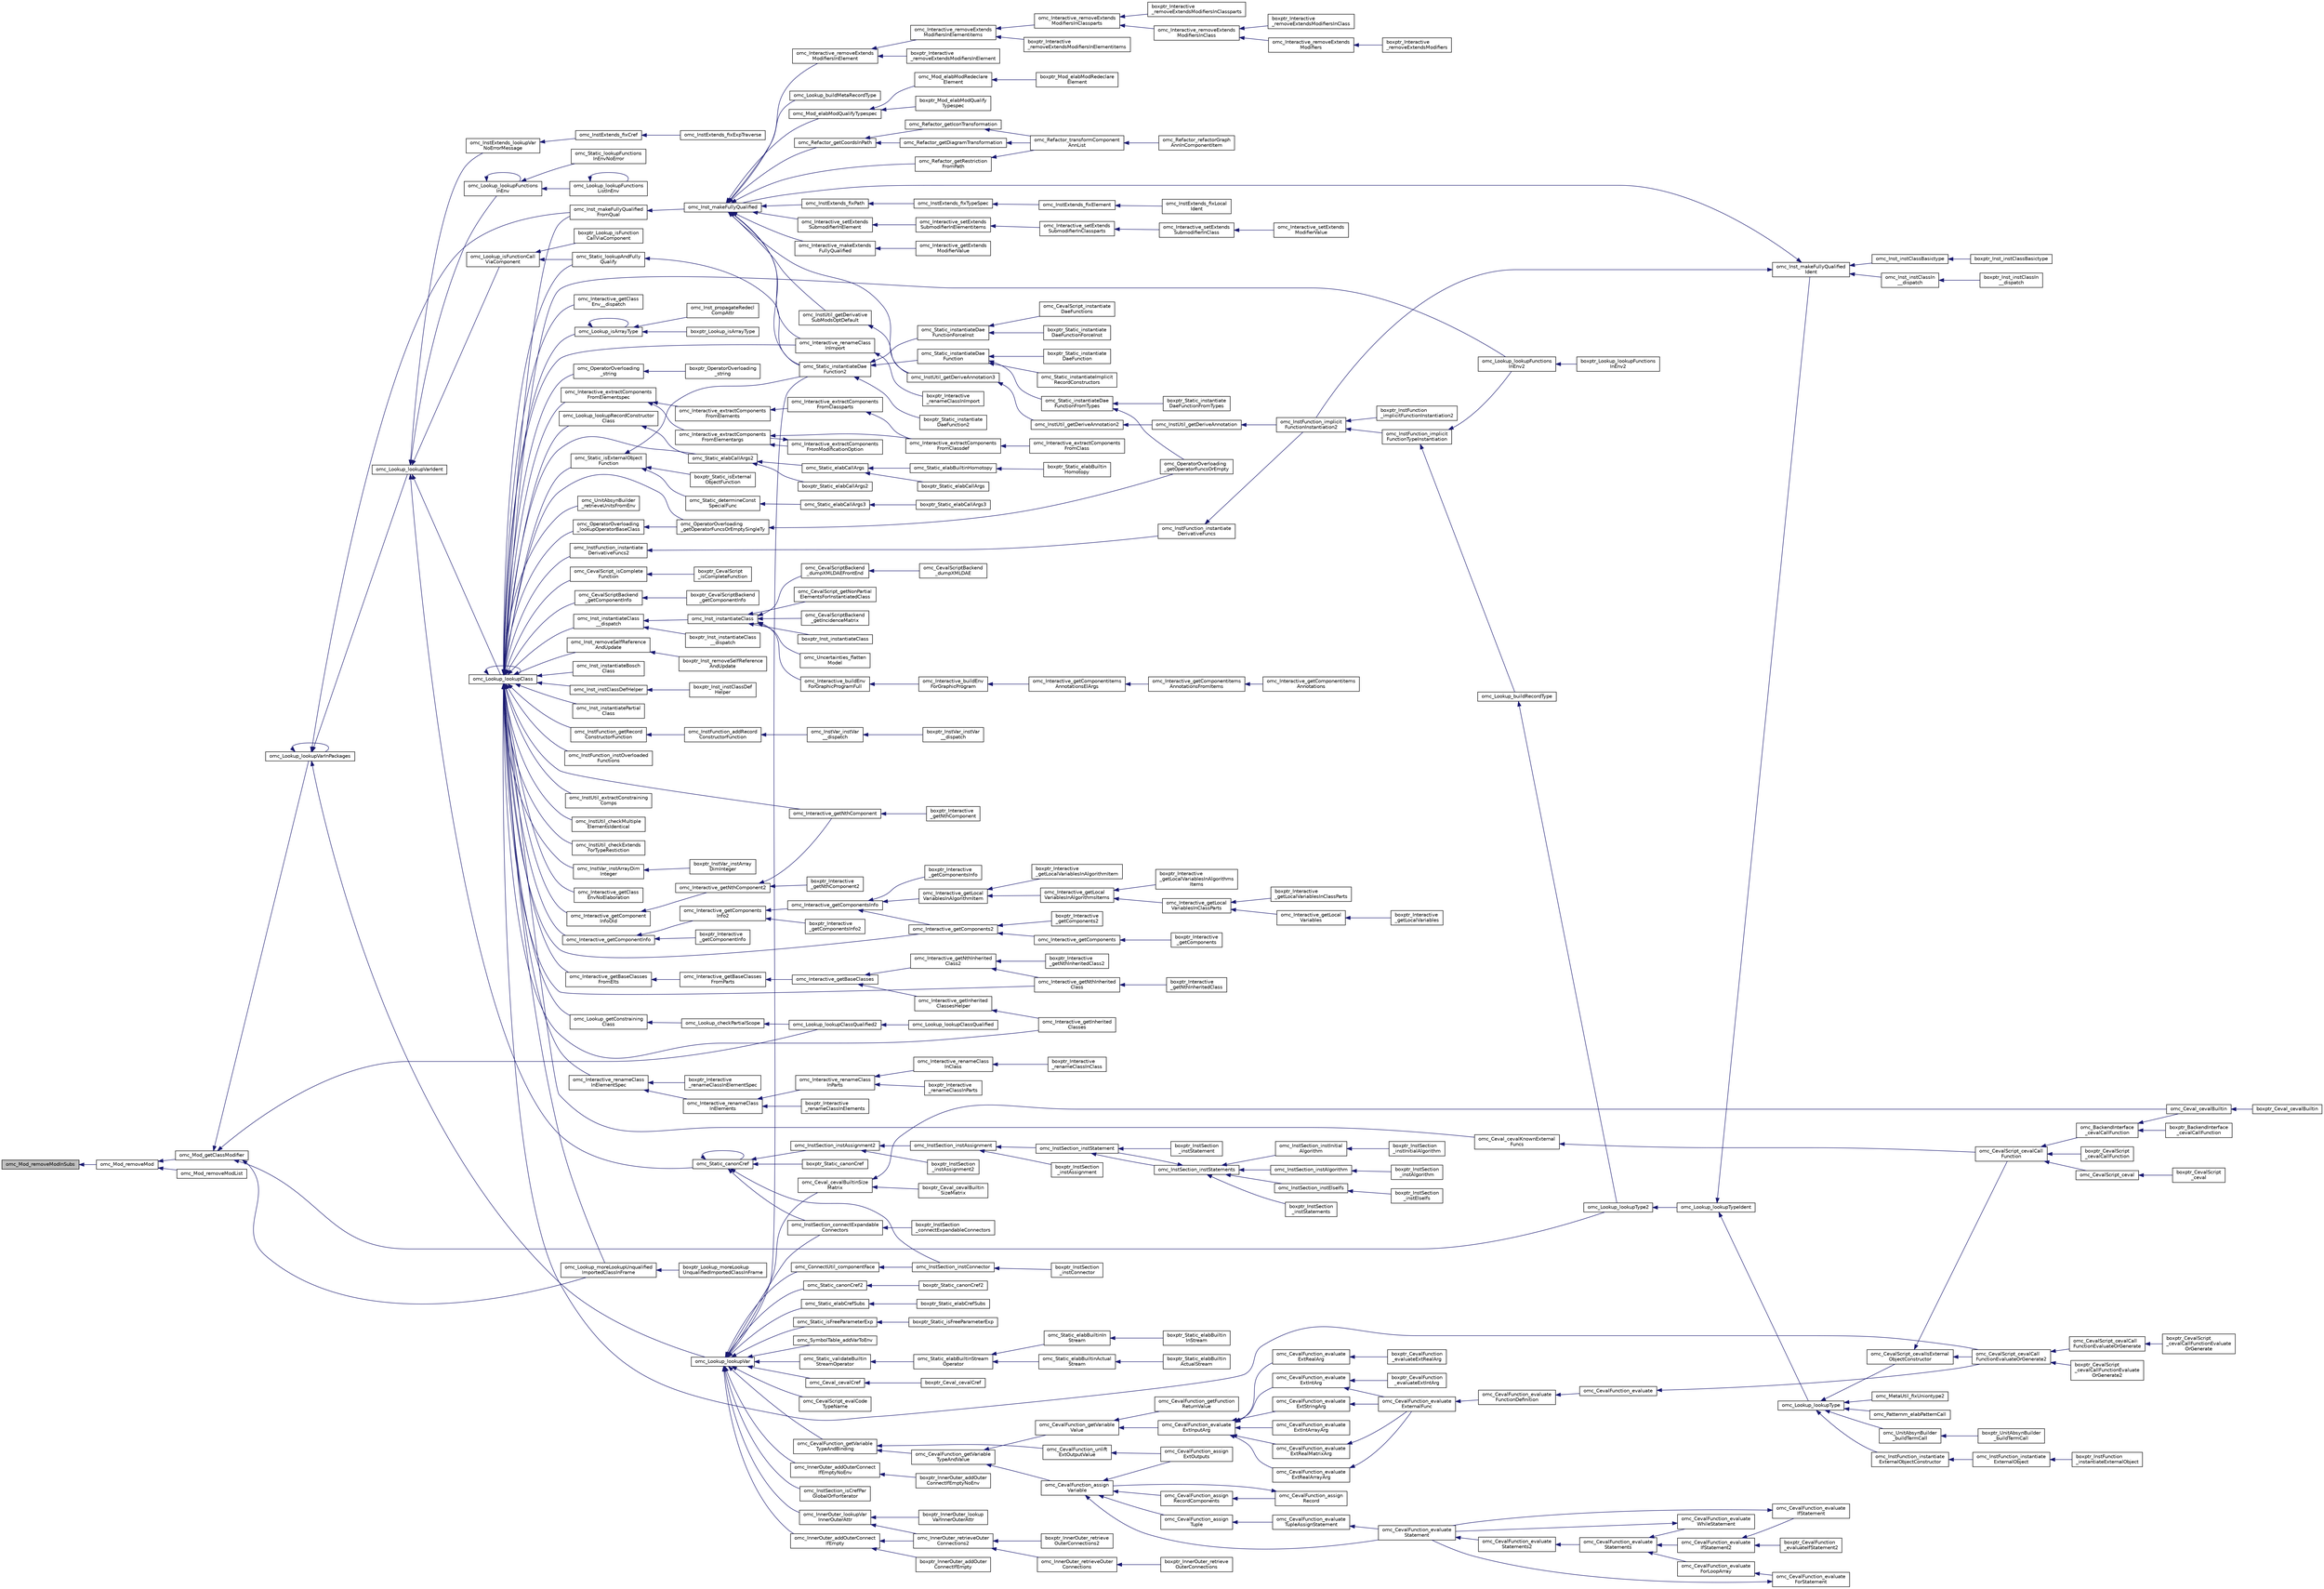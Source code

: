 digraph "omc_Mod_removeModInSubs"
{
  edge [fontname="Helvetica",fontsize="10",labelfontname="Helvetica",labelfontsize="10"];
  node [fontname="Helvetica",fontsize="10",shape=record];
  rankdir="LR";
  Node5955 [label="omc_Mod_removeModInSubs",height=0.2,width=0.4,color="black", fillcolor="grey75", style="filled", fontcolor="black"];
  Node5955 -> Node5956 [dir="back",color="midnightblue",fontsize="10",style="solid",fontname="Helvetica"];
  Node5956 [label="omc_Mod_removeMod",height=0.2,width=0.4,color="black", fillcolor="white", style="filled",URL="$d9/dd4/_mod_8h.html#a7f51bb52ccb4e00aae7f902a59b0c3d4"];
  Node5956 -> Node5957 [dir="back",color="midnightblue",fontsize="10",style="solid",fontname="Helvetica"];
  Node5957 [label="omc_Mod_getClassModifier",height=0.2,width=0.4,color="black", fillcolor="white", style="filled",URL="$d9/dd4/_mod_8h.html#a9cc98a2777b6e19bdd32b7afef58356e"];
  Node5957 -> Node5958 [dir="back",color="midnightblue",fontsize="10",style="solid",fontname="Helvetica"];
  Node5958 [label="omc_Lookup_lookupVarInPackages",height=0.2,width=0.4,color="black", fillcolor="white", style="filled",URL="$d5/d8d/_lookup_8h.html#a45dcf5fa78c3793c5ee2b6f3cba43b68"];
  Node5958 -> Node5959 [dir="back",color="midnightblue",fontsize="10",style="solid",fontname="Helvetica"];
  Node5959 [label="omc_Inst_makeFullyQualified\lFromQual",height=0.2,width=0.4,color="black", fillcolor="white", style="filled",URL="$dd/d26/_inst_8c.html#a8bb9a0c8b9d0a9d0a4696c17241f2bbf"];
  Node5959 -> Node5960 [dir="back",color="midnightblue",fontsize="10",style="solid",fontname="Helvetica"];
  Node5960 [label="omc_Inst_makeFullyQualified",height=0.2,width=0.4,color="black", fillcolor="white", style="filled",URL="$d9/d5c/_inst_8h.html#ab77f9961ac80ac85d64e039e9497415b"];
  Node5960 -> Node5961 [dir="back",color="midnightblue",fontsize="10",style="solid",fontname="Helvetica"];
  Node5961 [label="omc_InstExtends_fixPath",height=0.2,width=0.4,color="black", fillcolor="white", style="filled",URL="$d1/d38/_inst_extends_8c.html#a293ec9a3955eeb9eece84bc7477a88e0"];
  Node5961 -> Node5962 [dir="back",color="midnightblue",fontsize="10",style="solid",fontname="Helvetica"];
  Node5962 [label="omc_InstExtends_fixTypeSpec",height=0.2,width=0.4,color="black", fillcolor="white", style="filled",URL="$d1/d38/_inst_extends_8c.html#a15febf22dbe22cb9304cccd260c94b71"];
  Node5962 -> Node5963 [dir="back",color="midnightblue",fontsize="10",style="solid",fontname="Helvetica"];
  Node5963 [label="omc_InstExtends_fixElement",height=0.2,width=0.4,color="black", fillcolor="white", style="filled",URL="$d1/d38/_inst_extends_8c.html#a5de9dec6a3c92c845d8b18c4c4da2871"];
  Node5963 -> Node5964 [dir="back",color="midnightblue",fontsize="10",style="solid",fontname="Helvetica"];
  Node5964 [label="omc_InstExtends_fixLocal\lIdent",height=0.2,width=0.4,color="black", fillcolor="white", style="filled",URL="$d1/d38/_inst_extends_8c.html#ab4baf67389c3b251d5898daa1fde8017"];
  Node5960 -> Node5965 [dir="back",color="midnightblue",fontsize="10",style="solid",fontname="Helvetica"];
  Node5965 [label="omc_InstUtil_getDerivative\lSubModsOptDefault",height=0.2,width=0.4,color="black", fillcolor="white", style="filled",URL="$db/dd4/_inst_util_8c.html#aa428efa0fd9d116972c957ddb6af3235"];
  Node5965 -> Node5966 [dir="back",color="midnightblue",fontsize="10",style="solid",fontname="Helvetica"];
  Node5966 [label="omc_InstUtil_getDeriveAnnotation3",height=0.2,width=0.4,color="black", fillcolor="white", style="filled",URL="$db/dd4/_inst_util_8c.html#a4a7051af108c80238b9f13d8ecf19a64"];
  Node5966 -> Node5967 [dir="back",color="midnightblue",fontsize="10",style="solid",fontname="Helvetica"];
  Node5967 [label="omc_InstUtil_getDeriveAnnotation2",height=0.2,width=0.4,color="black", fillcolor="white", style="filled",URL="$db/dd4/_inst_util_8c.html#a8bb930e79873509182195a42480a89a1"];
  Node5967 -> Node5968 [dir="back",color="midnightblue",fontsize="10",style="solid",fontname="Helvetica"];
  Node5968 [label="omc_InstUtil_getDeriveAnnotation",height=0.2,width=0.4,color="black", fillcolor="white", style="filled",URL="$da/d17/_inst_util_8h.html#a72f71c1d61f31f6cd63073594f4f6281"];
  Node5968 -> Node5969 [dir="back",color="midnightblue",fontsize="10",style="solid",fontname="Helvetica"];
  Node5969 [label="omc_InstFunction_implicit\lFunctionInstantiation2",height=0.2,width=0.4,color="black", fillcolor="white", style="filled",URL="$dd/d04/_inst_function_8c.html#adcba6cac260d33c5b09db099b76d378f"];
  Node5969 -> Node5970 [dir="back",color="midnightblue",fontsize="10",style="solid",fontname="Helvetica"];
  Node5970 [label="omc_InstFunction_implicit\lFunctionTypeInstantiation",height=0.2,width=0.4,color="black", fillcolor="white", style="filled",URL="$d3/d52/_inst_function_8h.html#adf3a468b07fd2c9703713a65551525ad"];
  Node5970 -> Node5971 [dir="back",color="midnightblue",fontsize="10",style="solid",fontname="Helvetica"];
  Node5971 [label="omc_Lookup_buildRecordType",height=0.2,width=0.4,color="black", fillcolor="white", style="filled",URL="$d0/d1b/_lookup_8c.html#a021fc563a828620315baa93b44ca07fc"];
  Node5971 -> Node5972 [dir="back",color="midnightblue",fontsize="10",style="solid",fontname="Helvetica"];
  Node5972 [label="omc_Lookup_lookupType2",height=0.2,width=0.4,color="black", fillcolor="white", style="filled",URL="$d0/d1b/_lookup_8c.html#a4bffb7c1b9e5075bb0df405c92dbfa72"];
  Node5972 -> Node5973 [dir="back",color="midnightblue",fontsize="10",style="solid",fontname="Helvetica"];
  Node5973 [label="omc_Lookup_lookupTypeIdent",height=0.2,width=0.4,color="black", fillcolor="white", style="filled",URL="$d5/d8d/_lookup_8h.html#a3ee6fed91a0a2ca49c0ef02c646c3641"];
  Node5973 -> Node5974 [dir="back",color="midnightblue",fontsize="10",style="solid",fontname="Helvetica"];
  Node5974 [label="omc_Inst_makeFullyQualified\lIdent",height=0.2,width=0.4,color="black", fillcolor="white", style="filled",URL="$d9/d5c/_inst_8h.html#a3ae89f1b0c18d39d9dcab8d0e17c2648"];
  Node5974 -> Node5960 [dir="back",color="midnightblue",fontsize="10",style="solid",fontname="Helvetica"];
  Node5974 -> Node5975 [dir="back",color="midnightblue",fontsize="10",style="solid",fontname="Helvetica"];
  Node5975 [label="omc_Inst_instClassIn\l__dispatch",height=0.2,width=0.4,color="black", fillcolor="white", style="filled",URL="$d9/d5c/_inst_8h.html#a3f9462c822beb5fea7ba97ae31e7e774"];
  Node5975 -> Node5976 [dir="back",color="midnightblue",fontsize="10",style="solid",fontname="Helvetica"];
  Node5976 [label="boxptr_Inst_instClassIn\l__dispatch",height=0.2,width=0.4,color="black", fillcolor="white", style="filled",URL="$d9/d5c/_inst_8h.html#afd3cc99ed0b245cce85a9745b897c94c"];
  Node5974 -> Node5977 [dir="back",color="midnightblue",fontsize="10",style="solid",fontname="Helvetica"];
  Node5977 [label="omc_Inst_instClassBasictype",height=0.2,width=0.4,color="black", fillcolor="white", style="filled",URL="$dd/d26/_inst_8c.html#a1ece2f2c00b9de8fcd927016e1e0a201"];
  Node5977 -> Node5978 [dir="back",color="midnightblue",fontsize="10",style="solid",fontname="Helvetica"];
  Node5978 [label="boxptr_Inst_instClassBasictype",height=0.2,width=0.4,color="black", fillcolor="white", style="filled",URL="$dd/d26/_inst_8c.html#ac964ddf72dae50dedf36b84211027762"];
  Node5974 -> Node5969 [dir="back",color="midnightblue",fontsize="10",style="solid",fontname="Helvetica"];
  Node5973 -> Node5979 [dir="back",color="midnightblue",fontsize="10",style="solid",fontname="Helvetica"];
  Node5979 [label="omc_Lookup_lookupType",height=0.2,width=0.4,color="black", fillcolor="white", style="filled",URL="$d5/d8d/_lookup_8h.html#acfb4dd0040f8d6dc2bedca157e7e780c"];
  Node5979 -> Node5980 [dir="back",color="midnightblue",fontsize="10",style="solid",fontname="Helvetica"];
  Node5980 [label="omc_CevalScript_cevalIsExternal\lObjectConstructor",height=0.2,width=0.4,color="black", fillcolor="white", style="filled",URL="$d6/d82/_ceval_script_8c.html#ac8e5e997956d326814a6fae734d943e4"];
  Node5980 -> Node5981 [dir="back",color="midnightblue",fontsize="10",style="solid",fontname="Helvetica"];
  Node5981 [label="omc_CevalScript_cevalCall\lFunctionEvaluateOrGenerate2",height=0.2,width=0.4,color="black", fillcolor="white", style="filled",URL="$d6/d82/_ceval_script_8c.html#afbee575de6b4bffa56bf8f24dc8b734e"];
  Node5981 -> Node5982 [dir="back",color="midnightblue",fontsize="10",style="solid",fontname="Helvetica"];
  Node5982 [label="boxptr_CevalScript\l_cevalCallFunctionEvaluate\lOrGenerate2",height=0.2,width=0.4,color="black", fillcolor="white", style="filled",URL="$d6/d82/_ceval_script_8c.html#a06893dd2dc473a7e06e410459cd1f759"];
  Node5981 -> Node5983 [dir="back",color="midnightblue",fontsize="10",style="solid",fontname="Helvetica"];
  Node5983 [label="omc_CevalScript_cevalCall\lFunctionEvaluateOrGenerate",height=0.2,width=0.4,color="black", fillcolor="white", style="filled",URL="$d6/d82/_ceval_script_8c.html#a417f2d8bf6f8ae249b592c6ef007f8a6"];
  Node5983 -> Node5984 [dir="back",color="midnightblue",fontsize="10",style="solid",fontname="Helvetica"];
  Node5984 [label="boxptr_CevalScript\l_cevalCallFunctionEvaluate\lOrGenerate",height=0.2,width=0.4,color="black", fillcolor="white", style="filled",URL="$d6/d82/_ceval_script_8c.html#a1c70aa713e6ef6bd272f75c674cd5a08"];
  Node5980 -> Node5985 [dir="back",color="midnightblue",fontsize="10",style="solid",fontname="Helvetica"];
  Node5985 [label="omc_CevalScript_cevalCall\lFunction",height=0.2,width=0.4,color="black", fillcolor="white", style="filled",URL="$d3/d18/_ceval_script_8h.html#a19db6780d63dcba78f42dba1de862637"];
  Node5985 -> Node5986 [dir="back",color="midnightblue",fontsize="10",style="solid",fontname="Helvetica"];
  Node5986 [label="omc_BackendInterface\l_cevalCallFunction",height=0.2,width=0.4,color="black", fillcolor="white", style="filled",URL="$de/dd4/_backend_interface_8h.html#a5a4157b02186f253101d31e59261e8be"];
  Node5986 -> Node5987 [dir="back",color="midnightblue",fontsize="10",style="solid",fontname="Helvetica"];
  Node5987 [label="boxptr_BackendInterface\l_cevalCallFunction",height=0.2,width=0.4,color="black", fillcolor="white", style="filled",URL="$de/dd4/_backend_interface_8h.html#a70ef3d09e1f729be7425d39278fa01e9"];
  Node5986 -> Node5988 [dir="back",color="midnightblue",fontsize="10",style="solid",fontname="Helvetica"];
  Node5988 [label="omc_Ceval_cevalBuiltin",height=0.2,width=0.4,color="black", fillcolor="white", style="filled",URL="$de/d71/_ceval_8c.html#aee12ae95a3b89e2fe630d980d20cfdb8"];
  Node5988 -> Node5989 [dir="back",color="midnightblue",fontsize="10",style="solid",fontname="Helvetica"];
  Node5989 [label="boxptr_Ceval_cevalBuiltin",height=0.2,width=0.4,color="black", fillcolor="white", style="filled",URL="$de/d71/_ceval_8c.html#a1e291acb216a9f930c9fb3c1e63c1cb9"];
  Node5985 -> Node5990 [dir="back",color="midnightblue",fontsize="10",style="solid",fontname="Helvetica"];
  Node5990 [label="boxptr_CevalScript\l_cevalCallFunction",height=0.2,width=0.4,color="black", fillcolor="white", style="filled",URL="$d3/d18/_ceval_script_8h.html#ae29a0c6c012dccf5e41ebd1aff6ccd14"];
  Node5985 -> Node5991 [dir="back",color="midnightblue",fontsize="10",style="solid",fontname="Helvetica"];
  Node5991 [label="omc_CevalScript_ceval",height=0.2,width=0.4,color="black", fillcolor="white", style="filled",URL="$d3/d18/_ceval_script_8h.html#a54e18495572e0f0df5e259344ebcd7c0"];
  Node5991 -> Node5992 [dir="back",color="midnightblue",fontsize="10",style="solid",fontname="Helvetica"];
  Node5992 [label="boxptr_CevalScript\l_ceval",height=0.2,width=0.4,color="black", fillcolor="white", style="filled",URL="$d3/d18/_ceval_script_8h.html#aae8cc4535d26fc55c8cceeb1978d35e2"];
  Node5979 -> Node5993 [dir="back",color="midnightblue",fontsize="10",style="solid",fontname="Helvetica"];
  Node5993 [label="omc_InstFunction_instantiate\lExternalObjectConstructor",height=0.2,width=0.4,color="black", fillcolor="white", style="filled",URL="$dd/d04/_inst_function_8c.html#a79785c85bd9269d29685c22ad6bdb0c1"];
  Node5993 -> Node5994 [dir="back",color="midnightblue",fontsize="10",style="solid",fontname="Helvetica"];
  Node5994 [label="omc_InstFunction_instantiate\lExternalObject",height=0.2,width=0.4,color="black", fillcolor="white", style="filled",URL="$d3/d52/_inst_function_8h.html#a4b65be9627fe848a40c9f367d00abb23"];
  Node5994 -> Node5995 [dir="back",color="midnightblue",fontsize="10",style="solid",fontname="Helvetica"];
  Node5995 [label="boxptr_InstFunction\l_instantiateExternalObject",height=0.2,width=0.4,color="black", fillcolor="white", style="filled",URL="$d3/d52/_inst_function_8h.html#a85363fa40f3f967e00f3fb323fb84ea0"];
  Node5979 -> Node5996 [dir="back",color="midnightblue",fontsize="10",style="solid",fontname="Helvetica"];
  Node5996 [label="omc_MetaUtil_fixUniontype2",height=0.2,width=0.4,color="black", fillcolor="white", style="filled",URL="$d2/dae/_meta_util_8c.html#af1e9b404a46dd2b85f177bd1b0dab724"];
  Node5979 -> Node5997 [dir="back",color="midnightblue",fontsize="10",style="solid",fontname="Helvetica"];
  Node5997 [label="omc_Patternm_elabPatternCall",height=0.2,width=0.4,color="black", fillcolor="white", style="filled",URL="$d0/d09/_patternm_8c.html#afd982f6d445af46c4535a2f0a98db888"];
  Node5979 -> Node5998 [dir="back",color="midnightblue",fontsize="10",style="solid",fontname="Helvetica"];
  Node5998 [label="omc_UnitAbsynBuilder\l_buildTermCall",height=0.2,width=0.4,color="black", fillcolor="white", style="filled",URL="$d1/d2e/_unit_absyn_builder_8c.html#ab2431a4427c4653f3f6641c917093908"];
  Node5998 -> Node5999 [dir="back",color="midnightblue",fontsize="10",style="solid",fontname="Helvetica"];
  Node5999 [label="boxptr_UnitAbsynBuilder\l_buildTermCall",height=0.2,width=0.4,color="black", fillcolor="white", style="filled",URL="$d1/d2e/_unit_absyn_builder_8c.html#a9ac572af1196cbfcfd346941c6bb1f87"];
  Node5970 -> Node6000 [dir="back",color="midnightblue",fontsize="10",style="solid",fontname="Helvetica"];
  Node6000 [label="omc_Lookup_lookupFunctions\lInEnv2",height=0.2,width=0.4,color="black", fillcolor="white", style="filled",URL="$d0/d1b/_lookup_8c.html#a184fbb0a4ba660af49e5053a26c05cfe"];
  Node6000 -> Node6001 [dir="back",color="midnightblue",fontsize="10",style="solid",fontname="Helvetica"];
  Node6001 [label="boxptr_Lookup_lookupFunctions\lInEnv2",height=0.2,width=0.4,color="black", fillcolor="white", style="filled",URL="$d0/d1b/_lookup_8c.html#aa70132e0115469ed8086f6ceefcd6376"];
  Node5969 -> Node6002 [dir="back",color="midnightblue",fontsize="10",style="solid",fontname="Helvetica"];
  Node6002 [label="boxptr_InstFunction\l_implicitFunctionInstantiation2",height=0.2,width=0.4,color="black", fillcolor="white", style="filled",URL="$dd/d04/_inst_function_8c.html#a74cf6edaca7212b961f7c1fb57cdb390"];
  Node5960 -> Node5966 [dir="back",color="midnightblue",fontsize="10",style="solid",fontname="Helvetica"];
  Node5960 -> Node6003 [dir="back",color="midnightblue",fontsize="10",style="solid",fontname="Helvetica"];
  Node6003 [label="omc_Interactive_renameClass\lInImport",height=0.2,width=0.4,color="black", fillcolor="white", style="filled",URL="$db/d73/_interactive_8c.html#a4b47f071101282c2e8303ceb941f5bce"];
  Node6003 -> Node6004 [dir="back",color="midnightblue",fontsize="10",style="solid",fontname="Helvetica"];
  Node6004 [label="boxptr_Interactive\l_renameClassInImport",height=0.2,width=0.4,color="black", fillcolor="white", style="filled",URL="$db/d73/_interactive_8c.html#aeba7765f293d5b523b1e5347a6ab0326"];
  Node5960 -> Node6005 [dir="back",color="midnightblue",fontsize="10",style="solid",fontname="Helvetica"];
  Node6005 [label="omc_Interactive_makeExtends\lFullyQualified",height=0.2,width=0.4,color="black", fillcolor="white", style="filled",URL="$db/d73/_interactive_8c.html#ae6faea53585b579f352c061c1e96e6b4"];
  Node6005 -> Node6006 [dir="back",color="midnightblue",fontsize="10",style="solid",fontname="Helvetica"];
  Node6006 [label="omc_Interactive_getExtends\lModifierValue",height=0.2,width=0.4,color="black", fillcolor="white", style="filled",URL="$db/d73/_interactive_8c.html#a4db62bdad9060afdc9e5b54849a80488"];
  Node5960 -> Node6007 [dir="back",color="midnightblue",fontsize="10",style="solid",fontname="Helvetica"];
  Node6007 [label="omc_Interactive_setExtends\lSubmodifierInElement",height=0.2,width=0.4,color="black", fillcolor="white", style="filled",URL="$db/d73/_interactive_8c.html#a478bda138985c2172e83642f4f7a78a0"];
  Node6007 -> Node6008 [dir="back",color="midnightblue",fontsize="10",style="solid",fontname="Helvetica"];
  Node6008 [label="omc_Interactive_setExtends\lSubmodifierInElementitems",height=0.2,width=0.4,color="black", fillcolor="white", style="filled",URL="$db/d73/_interactive_8c.html#a7cbd10e3432908fb3db1c45d167b78f3"];
  Node6008 -> Node6009 [dir="back",color="midnightblue",fontsize="10",style="solid",fontname="Helvetica"];
  Node6009 [label="omc_Interactive_setExtends\lSubmodifierInClassparts",height=0.2,width=0.4,color="black", fillcolor="white", style="filled",URL="$db/d73/_interactive_8c.html#a256a66f4c907f66898b88587849e81f2"];
  Node6009 -> Node6010 [dir="back",color="midnightblue",fontsize="10",style="solid",fontname="Helvetica"];
  Node6010 [label="omc_Interactive_setExtends\lSubmodifierInClass",height=0.2,width=0.4,color="black", fillcolor="white", style="filled",URL="$db/d73/_interactive_8c.html#a1949c2b128c8cb699d276464e7714caf"];
  Node6010 -> Node6011 [dir="back",color="midnightblue",fontsize="10",style="solid",fontname="Helvetica"];
  Node6011 [label="omc_Interactive_setExtends\lModifierValue",height=0.2,width=0.4,color="black", fillcolor="white", style="filled",URL="$db/d73/_interactive_8c.html#aeed458d80b87eb7832e5bfc894ad2f15"];
  Node5960 -> Node6012 [dir="back",color="midnightblue",fontsize="10",style="solid",fontname="Helvetica"];
  Node6012 [label="omc_Interactive_removeExtends\lModifiersInElement",height=0.2,width=0.4,color="black", fillcolor="white", style="filled",URL="$db/d73/_interactive_8c.html#a3d69f73be6a8c375524d9e8dd9715b9a"];
  Node6012 -> Node6013 [dir="back",color="midnightblue",fontsize="10",style="solid",fontname="Helvetica"];
  Node6013 [label="boxptr_Interactive\l_removeExtendsModifiersInElement",height=0.2,width=0.4,color="black", fillcolor="white", style="filled",URL="$db/d73/_interactive_8c.html#aac89cd35e9e86e6bc86086760438af75"];
  Node6012 -> Node6014 [dir="back",color="midnightblue",fontsize="10",style="solid",fontname="Helvetica"];
  Node6014 [label="omc_Interactive_removeExtends\lModifiersInElementitems",height=0.2,width=0.4,color="black", fillcolor="white", style="filled",URL="$db/d73/_interactive_8c.html#a7a1fc22d05f5123505bd6a1105936112"];
  Node6014 -> Node6015 [dir="back",color="midnightblue",fontsize="10",style="solid",fontname="Helvetica"];
  Node6015 [label="boxptr_Interactive\l_removeExtendsModifiersInElementitems",height=0.2,width=0.4,color="black", fillcolor="white", style="filled",URL="$db/d73/_interactive_8c.html#a74daf49f2d3222d3b0cfd2dbeeb91912"];
  Node6014 -> Node6016 [dir="back",color="midnightblue",fontsize="10",style="solid",fontname="Helvetica"];
  Node6016 [label="omc_Interactive_removeExtends\lModifiersInClassparts",height=0.2,width=0.4,color="black", fillcolor="white", style="filled",URL="$db/d73/_interactive_8c.html#a8fb3b8cfbaf00e648db71231674bf68f"];
  Node6016 -> Node6017 [dir="back",color="midnightblue",fontsize="10",style="solid",fontname="Helvetica"];
  Node6017 [label="boxptr_Interactive\l_removeExtendsModifiersInClassparts",height=0.2,width=0.4,color="black", fillcolor="white", style="filled",URL="$db/d73/_interactive_8c.html#a7fa96637dc47e1265c7948fc7d4c4618"];
  Node6016 -> Node6018 [dir="back",color="midnightblue",fontsize="10",style="solid",fontname="Helvetica"];
  Node6018 [label="omc_Interactive_removeExtends\lModifiersInClass",height=0.2,width=0.4,color="black", fillcolor="white", style="filled",URL="$db/d73/_interactive_8c.html#a7d33a56a8dd39e24ee3111a86f4627cf"];
  Node6018 -> Node6019 [dir="back",color="midnightblue",fontsize="10",style="solid",fontname="Helvetica"];
  Node6019 [label="boxptr_Interactive\l_removeExtendsModifiersInClass",height=0.2,width=0.4,color="black", fillcolor="white", style="filled",URL="$db/d73/_interactive_8c.html#a8796b900663509cb3307f08a8961ce12"];
  Node6018 -> Node6020 [dir="back",color="midnightblue",fontsize="10",style="solid",fontname="Helvetica"];
  Node6020 [label="omc_Interactive_removeExtends\lModifiers",height=0.2,width=0.4,color="black", fillcolor="white", style="filled",URL="$d1/de1/_interactive_8h.html#a90da2b04cebfec11cbe369b72655fa87"];
  Node6020 -> Node6021 [dir="back",color="midnightblue",fontsize="10",style="solid",fontname="Helvetica"];
  Node6021 [label="boxptr_Interactive\l_removeExtendsModifiers",height=0.2,width=0.4,color="black", fillcolor="white", style="filled",URL="$d1/de1/_interactive_8h.html#af988bc73f4334a26771c120e6785489e"];
  Node5960 -> Node6022 [dir="back",color="midnightblue",fontsize="10",style="solid",fontname="Helvetica"];
  Node6022 [label="omc_Lookup_buildMetaRecordType",height=0.2,width=0.4,color="black", fillcolor="white", style="filled",URL="$d5/d8d/_lookup_8h.html#af473d4c5d711e549a463372e451d94fc"];
  Node5960 -> Node6023 [dir="back",color="midnightblue",fontsize="10",style="solid",fontname="Helvetica"];
  Node6023 [label="omc_Mod_elabModQualifyTypespec",height=0.2,width=0.4,color="black", fillcolor="white", style="filled",URL="$d1/dd5/_mod_8c.html#ac1b0ec2771dfca2b2f403920a19dc9f7"];
  Node6023 -> Node6024 [dir="back",color="midnightblue",fontsize="10",style="solid",fontname="Helvetica"];
  Node6024 [label="boxptr_Mod_elabModQualify\lTypespec",height=0.2,width=0.4,color="black", fillcolor="white", style="filled",URL="$d1/dd5/_mod_8c.html#a6748c6dae9b8cabbe2840b6fc8703f6e"];
  Node6023 -> Node6025 [dir="back",color="midnightblue",fontsize="10",style="solid",fontname="Helvetica"];
  Node6025 [label="omc_Mod_elabModRedeclare\lElement",height=0.2,width=0.4,color="black", fillcolor="white", style="filled",URL="$d1/dd5/_mod_8c.html#a9d5f2f759731bd81eb414e9c6d7d2b89"];
  Node6025 -> Node6026 [dir="back",color="midnightblue",fontsize="10",style="solid",fontname="Helvetica"];
  Node6026 [label="boxptr_Mod_elabModRedeclare\lElement",height=0.2,width=0.4,color="black", fillcolor="white", style="filled",URL="$d1/dd5/_mod_8c.html#afe425324400033b8994d4fc8b6682eb1"];
  Node5960 -> Node6027 [dir="back",color="midnightblue",fontsize="10",style="solid",fontname="Helvetica"];
  Node6027 [label="omc_Refactor_getCoordsInPath",height=0.2,width=0.4,color="black", fillcolor="white", style="filled",URL="$d1/d0b/_refactor_8c.html#a46418749c254cb6955f67c10a9a78727"];
  Node6027 -> Node6028 [dir="back",color="midnightblue",fontsize="10",style="solid",fontname="Helvetica"];
  Node6028 [label="omc_Refactor_getDiagramTransformation",height=0.2,width=0.4,color="black", fillcolor="white", style="filled",URL="$d1/d0b/_refactor_8c.html#afa8176bf2dfc0578730fd0cf1edfc987"];
  Node6028 -> Node6029 [dir="back",color="midnightblue",fontsize="10",style="solid",fontname="Helvetica"];
  Node6029 [label="omc_Refactor_transformComponent\lAnnList",height=0.2,width=0.4,color="black", fillcolor="white", style="filled",URL="$d1/d0b/_refactor_8c.html#ac8aa77372a2808c6dced76f202d6c024"];
  Node6029 -> Node6030 [dir="back",color="midnightblue",fontsize="10",style="solid",fontname="Helvetica"];
  Node6030 [label="omc_Refactor_refactorGraph\lAnnInComponentItem",height=0.2,width=0.4,color="black", fillcolor="white", style="filled",URL="$d1/d0b/_refactor_8c.html#a6630e26cc8a8f1ed60dcbbb82b4544b2"];
  Node6027 -> Node6031 [dir="back",color="midnightblue",fontsize="10",style="solid",fontname="Helvetica"];
  Node6031 [label="omc_Refactor_getIconTransformation",height=0.2,width=0.4,color="black", fillcolor="white", style="filled",URL="$d1/d0b/_refactor_8c.html#a329398066df385507942d604888ba1ed"];
  Node6031 -> Node6029 [dir="back",color="midnightblue",fontsize="10",style="solid",fontname="Helvetica"];
  Node5960 -> Node6032 [dir="back",color="midnightblue",fontsize="10",style="solid",fontname="Helvetica"];
  Node6032 [label="omc_Refactor_getRestriction\lFromPath",height=0.2,width=0.4,color="black", fillcolor="white", style="filled",URL="$d1/d0b/_refactor_8c.html#af28ea081586823505fd60ff5c0277713"];
  Node6032 -> Node6029 [dir="back",color="midnightblue",fontsize="10",style="solid",fontname="Helvetica"];
  Node5960 -> Node6033 [dir="back",color="midnightblue",fontsize="10",style="solid",fontname="Helvetica"];
  Node6033 [label="omc_Static_instantiateDae\lFunction2",height=0.2,width=0.4,color="black", fillcolor="white", style="filled",URL="$d0/d86/_static_8c.html#a0294ce7d982b8e61555554e61b9a75c8"];
  Node6033 -> Node6034 [dir="back",color="midnightblue",fontsize="10",style="solid",fontname="Helvetica"];
  Node6034 [label="boxptr_Static_instantiate\lDaeFunction2",height=0.2,width=0.4,color="black", fillcolor="white", style="filled",URL="$d0/d86/_static_8c.html#a2cd13a8f4999d344a49e1788606a7837"];
  Node6033 -> Node6035 [dir="back",color="midnightblue",fontsize="10",style="solid",fontname="Helvetica"];
  Node6035 [label="omc_Static_instantiateDae\lFunctionForceInst",height=0.2,width=0.4,color="black", fillcolor="white", style="filled",URL="$d5/d33/_static_8h.html#a2db6b93200b2d188662876455777eae6"];
  Node6035 -> Node6036 [dir="back",color="midnightblue",fontsize="10",style="solid",fontname="Helvetica"];
  Node6036 [label="omc_CevalScript_instantiate\lDaeFunctions",height=0.2,width=0.4,color="black", fillcolor="white", style="filled",URL="$d6/d82/_ceval_script_8c.html#ad89366ce8a9a15daec083d696f7c88b8"];
  Node6035 -> Node6037 [dir="back",color="midnightblue",fontsize="10",style="solid",fontname="Helvetica"];
  Node6037 [label="boxptr_Static_instantiate\lDaeFunctionForceInst",height=0.2,width=0.4,color="black", fillcolor="white", style="filled",URL="$d5/d33/_static_8h.html#afa1cec1df833d7c03f99e13988ca575e"];
  Node6033 -> Node6038 [dir="back",color="midnightblue",fontsize="10",style="solid",fontname="Helvetica"];
  Node6038 [label="omc_Static_instantiateDae\lFunction",height=0.2,width=0.4,color="black", fillcolor="white", style="filled",URL="$d5/d33/_static_8h.html#a9d14c25b2049c044ca19421516a5a032"];
  Node6038 -> Node6039 [dir="back",color="midnightblue",fontsize="10",style="solid",fontname="Helvetica"];
  Node6039 [label="omc_Static_instantiateImplicit\lRecordConstructors",height=0.2,width=0.4,color="black", fillcolor="white", style="filled",URL="$d0/d86/_static_8c.html#a6dccbc5707262eb842b091096ff26b97"];
  Node6038 -> Node6040 [dir="back",color="midnightblue",fontsize="10",style="solid",fontname="Helvetica"];
  Node6040 [label="omc_Static_instantiateDae\lFunctionFromTypes",height=0.2,width=0.4,color="black", fillcolor="white", style="filled",URL="$d5/d33/_static_8h.html#a34483ac68ec21b4e043532c2a68f9df9"];
  Node6040 -> Node6041 [dir="back",color="midnightblue",fontsize="10",style="solid",fontname="Helvetica"];
  Node6041 [label="omc_OperatorOverloading\l_getOperatorFuncsOrEmpty",height=0.2,width=0.4,color="black", fillcolor="white", style="filled",URL="$d1/dda/_operator_overloading_8c.html#a8a83a3c574a86ba4d05859b90c01bd19"];
  Node6040 -> Node6042 [dir="back",color="midnightblue",fontsize="10",style="solid",fontname="Helvetica"];
  Node6042 [label="boxptr_Static_instantiate\lDaeFunctionFromTypes",height=0.2,width=0.4,color="black", fillcolor="white", style="filled",URL="$d5/d33/_static_8h.html#a7fbb2f8aa3d913f8cb4b691f744b4612"];
  Node6038 -> Node6043 [dir="back",color="midnightblue",fontsize="10",style="solid",fontname="Helvetica"];
  Node6043 [label="boxptr_Static_instantiate\lDaeFunction",height=0.2,width=0.4,color="black", fillcolor="white", style="filled",URL="$d5/d33/_static_8h.html#a06836d031fee68b5a018d3e7fec7099b"];
  Node5958 -> Node5958 [dir="back",color="midnightblue",fontsize="10",style="solid",fontname="Helvetica"];
  Node5958 -> Node6044 [dir="back",color="midnightblue",fontsize="10",style="solid",fontname="Helvetica"];
  Node6044 [label="omc_Lookup_lookupVarIdent",height=0.2,width=0.4,color="black", fillcolor="white", style="filled",URL="$d5/d8d/_lookup_8h.html#abb0ff5f76f14bc59094ecb8fcac87d33"];
  Node6044 -> Node6045 [dir="back",color="midnightblue",fontsize="10",style="solid",fontname="Helvetica"];
  Node6045 [label="omc_InstExtends_lookupVar\lNoErrorMessage",height=0.2,width=0.4,color="black", fillcolor="white", style="filled",URL="$d1/d38/_inst_extends_8c.html#a05811c63b77ee5f6e89c2b42fb7c6ab0"];
  Node6045 -> Node6046 [dir="back",color="midnightblue",fontsize="10",style="solid",fontname="Helvetica"];
  Node6046 [label="omc_InstExtends_fixCref",height=0.2,width=0.4,color="black", fillcolor="white", style="filled",URL="$d1/d38/_inst_extends_8c.html#af09ab174aff991860c85578dd116e046"];
  Node6046 -> Node6047 [dir="back",color="midnightblue",fontsize="10",style="solid",fontname="Helvetica"];
  Node6047 [label="omc_InstExtends_fixExpTraverse",height=0.2,width=0.4,color="black", fillcolor="white", style="filled",URL="$d1/d38/_inst_extends_8c.html#a0a3b4167d465d55b965d938bae8a4fb7"];
  Node6044 -> Node6048 [dir="back",color="midnightblue",fontsize="10",style="solid",fontname="Helvetica"];
  Node6048 [label="omc_Lookup_isFunctionCall\lViaComponent",height=0.2,width=0.4,color="black", fillcolor="white", style="filled",URL="$d5/d8d/_lookup_8h.html#aff8e40b391176c848eca83da168102aa"];
  Node6048 -> Node6049 [dir="back",color="midnightblue",fontsize="10",style="solid",fontname="Helvetica"];
  Node6049 [label="boxptr_Lookup_isFunction\lCallViaComponent",height=0.2,width=0.4,color="black", fillcolor="white", style="filled",URL="$d5/d8d/_lookup_8h.html#ac2291864463247af4aa98e2eb93f64e1"];
  Node6048 -> Node6050 [dir="back",color="midnightblue",fontsize="10",style="solid",fontname="Helvetica"];
  Node6050 [label="omc_Static_lookupAndFully\lQualify",height=0.2,width=0.4,color="black", fillcolor="white", style="filled",URL="$d0/d86/_static_8c.html#af167dcb7f3547ccc4dbca9d054d7becc"];
  Node6050 -> Node6033 [dir="back",color="midnightblue",fontsize="10",style="solid",fontname="Helvetica"];
  Node6044 -> Node6051 [dir="back",color="midnightblue",fontsize="10",style="solid",fontname="Helvetica"];
  Node6051 [label="omc_Lookup_lookupFunctions\lInEnv",height=0.2,width=0.4,color="black", fillcolor="white", style="filled",URL="$d5/d8d/_lookup_8h.html#a5c0cf6414f15f8de76f271553c88424d"];
  Node6051 -> Node6052 [dir="back",color="midnightblue",fontsize="10",style="solid",fontname="Helvetica"];
  Node6052 [label="omc_Lookup_lookupFunctions\lListInEnv",height=0.2,width=0.4,color="black", fillcolor="white", style="filled",URL="$d5/d8d/_lookup_8h.html#a2dfe238681251353a3b4892d3eaa133b"];
  Node6052 -> Node6052 [dir="back",color="midnightblue",fontsize="10",style="solid",fontname="Helvetica"];
  Node6051 -> Node6051 [dir="back",color="midnightblue",fontsize="10",style="solid",fontname="Helvetica"];
  Node6051 -> Node6053 [dir="back",color="midnightblue",fontsize="10",style="solid",fontname="Helvetica"];
  Node6053 [label="omc_Static_lookupFunctions\lInEnvNoError",height=0.2,width=0.4,color="black", fillcolor="white", style="filled",URL="$d0/d86/_static_8c.html#a61dba471950e8c3e49c0a5443d6b212e"];
  Node6044 -> Node6054 [dir="back",color="midnightblue",fontsize="10",style="solid",fontname="Helvetica"];
  Node6054 [label="omc_Lookup_lookupClass",height=0.2,width=0.4,color="black", fillcolor="white", style="filled",URL="$d5/d8d/_lookup_8h.html#a0546d42076efe889d8548e7406e0cfa8"];
  Node6054 -> Node6055 [dir="back",color="midnightblue",fontsize="10",style="solid",fontname="Helvetica"];
  Node6055 [label="omc_Ceval_cevalKnownExternal\lFuncs",height=0.2,width=0.4,color="black", fillcolor="white", style="filled",URL="$dd/daf/_ceval_8h.html#a168a21ea62b98194e129d984bd0df92e"];
  Node6055 -> Node5985 [dir="back",color="midnightblue",fontsize="10",style="solid",fontname="Helvetica"];
  Node6054 -> Node5981 [dir="back",color="midnightblue",fontsize="10",style="solid",fontname="Helvetica"];
  Node6054 -> Node6056 [dir="back",color="midnightblue",fontsize="10",style="solid",fontname="Helvetica"];
  Node6056 [label="omc_CevalScript_isComplete\lFunction",height=0.2,width=0.4,color="black", fillcolor="white", style="filled",URL="$d3/d18/_ceval_script_8h.html#abd5723e4cb28b5931eb4b76483e6b750"];
  Node6056 -> Node6057 [dir="back",color="midnightblue",fontsize="10",style="solid",fontname="Helvetica"];
  Node6057 [label="boxptr_CevalScript\l_isCompleteFunction",height=0.2,width=0.4,color="black", fillcolor="white", style="filled",URL="$d3/d18/_ceval_script_8h.html#a79773aebc3d522dd5aa90cd1ef05b857"];
  Node6054 -> Node6058 [dir="back",color="midnightblue",fontsize="10",style="solid",fontname="Helvetica"];
  Node6058 [label="omc_CevalScriptBackend\l_getComponentInfo",height=0.2,width=0.4,color="black", fillcolor="white", style="filled",URL="$d8/de6/_ceval_script_backend_8c.html#ad7b261872b01d9bec9f059b67c16b1fc"];
  Node6058 -> Node6059 [dir="back",color="midnightblue",fontsize="10",style="solid",fontname="Helvetica"];
  Node6059 [label="boxptr_CevalScriptBackend\l_getComponentInfo",height=0.2,width=0.4,color="black", fillcolor="white", style="filled",URL="$d8/de6/_ceval_script_backend_8c.html#a8f75ac98201b276cb4ec74c82f4a7cb4"];
  Node6054 -> Node6060 [dir="back",color="midnightblue",fontsize="10",style="solid",fontname="Helvetica"];
  Node6060 [label="omc_Inst_removeSelfReference\lAndUpdate",height=0.2,width=0.4,color="black", fillcolor="white", style="filled",URL="$dd/d26/_inst_8c.html#a3d3d64c149d6e624aa20c15699bc9597"];
  Node6060 -> Node6061 [dir="back",color="midnightblue",fontsize="10",style="solid",fontname="Helvetica"];
  Node6061 [label="boxptr_Inst_removeSelfReference\lAndUpdate",height=0.2,width=0.4,color="black", fillcolor="white", style="filled",URL="$dd/d26/_inst_8c.html#a8367db9e498090d88dfdae465b86016d"];
  Node6054 -> Node6062 [dir="back",color="midnightblue",fontsize="10",style="solid",fontname="Helvetica"];
  Node6062 [label="omc_Inst_instantiateBosch\lClass",height=0.2,width=0.4,color="black", fillcolor="white", style="filled",URL="$d9/d5c/_inst_8h.html#a380c84b1a438ec81c2dba2f4373814e0"];
  Node6054 -> Node5959 [dir="back",color="midnightblue",fontsize="10",style="solid",fontname="Helvetica"];
  Node6054 -> Node6063 [dir="back",color="midnightblue",fontsize="10",style="solid",fontname="Helvetica"];
  Node6063 [label="omc_Inst_instClassDefHelper",height=0.2,width=0.4,color="black", fillcolor="white", style="filled",URL="$dd/d26/_inst_8c.html#af617f244dbe29cf21944e1de74a19677"];
  Node6063 -> Node6064 [dir="back",color="midnightblue",fontsize="10",style="solid",fontname="Helvetica"];
  Node6064 [label="boxptr_Inst_instClassDef\lHelper",height=0.2,width=0.4,color="black", fillcolor="white", style="filled",URL="$dd/d26/_inst_8c.html#ab9b0786af5dd78e3fa8c0477b1079257"];
  Node6054 -> Node6065 [dir="back",color="midnightblue",fontsize="10",style="solid",fontname="Helvetica"];
  Node6065 [label="omc_Inst_instantiatePartial\lClass",height=0.2,width=0.4,color="black", fillcolor="white", style="filled",URL="$d9/d5c/_inst_8h.html#afdb3024769437992b65b84eb89f2ff53"];
  Node6054 -> Node6066 [dir="back",color="midnightblue",fontsize="10",style="solid",fontname="Helvetica"];
  Node6066 [label="omc_Inst_instantiateClass\l__dispatch",height=0.2,width=0.4,color="black", fillcolor="white", style="filled",URL="$dd/d26/_inst_8c.html#ac45f1464d589ff01eb68b11f77cc869d"];
  Node6066 -> Node6067 [dir="back",color="midnightblue",fontsize="10",style="solid",fontname="Helvetica"];
  Node6067 [label="omc_Inst_instantiateClass",height=0.2,width=0.4,color="black", fillcolor="white", style="filled",URL="$d9/d5c/_inst_8h.html#ab4fe5b96b8d26cb2baedfddd9913767d"];
  Node6067 -> Node6068 [dir="back",color="midnightblue",fontsize="10",style="solid",fontname="Helvetica"];
  Node6068 [label="omc_CevalScript_getNonPartial\lElementsForInstantiatedClass",height=0.2,width=0.4,color="black", fillcolor="white", style="filled",URL="$d6/d82/_ceval_script_8c.html#a79d10e3cf8025831f31007156f94e496"];
  Node6067 -> Node6069 [dir="back",color="midnightblue",fontsize="10",style="solid",fontname="Helvetica"];
  Node6069 [label="omc_CevalScriptBackend\l_dumpXMLDAEFrontEnd",height=0.2,width=0.4,color="black", fillcolor="white", style="filled",URL="$d8/de6/_ceval_script_backend_8c.html#ad462c200ba722743b0531ff077a790cd"];
  Node6069 -> Node6070 [dir="back",color="midnightblue",fontsize="10",style="solid",fontname="Helvetica"];
  Node6070 [label="omc_CevalScriptBackend\l_dumpXMLDAE",height=0.2,width=0.4,color="black", fillcolor="white", style="filled",URL="$d8/de6/_ceval_script_backend_8c.html#ae7439096bed9283f2ed3c60fbc0659bc"];
  Node6067 -> Node6071 [dir="back",color="midnightblue",fontsize="10",style="solid",fontname="Helvetica"];
  Node6071 [label="omc_CevalScriptBackend\l_getIncidenceMatrix",height=0.2,width=0.4,color="black", fillcolor="white", style="filled",URL="$d6/dc9/_ceval_script_backend_8h.html#abf456455f1e67b98c1d62777f8e68c29"];
  Node6067 -> Node6072 [dir="back",color="midnightblue",fontsize="10",style="solid",fontname="Helvetica"];
  Node6072 [label="boxptr_Inst_instantiateClass",height=0.2,width=0.4,color="black", fillcolor="white", style="filled",URL="$d9/d5c/_inst_8h.html#a7d027b193aba3673f6d9355a9d09e298"];
  Node6067 -> Node6073 [dir="back",color="midnightblue",fontsize="10",style="solid",fontname="Helvetica"];
  Node6073 [label="omc_Interactive_buildEnv\lForGraphicProgramFull",height=0.2,width=0.4,color="black", fillcolor="white", style="filled",URL="$db/d73/_interactive_8c.html#a2eb5704b267b5af51c7e7668c07792f8"];
  Node6073 -> Node6074 [dir="back",color="midnightblue",fontsize="10",style="solid",fontname="Helvetica"];
  Node6074 [label="omc_Interactive_buildEnv\lForGraphicProgram",height=0.2,width=0.4,color="black", fillcolor="white", style="filled",URL="$db/d73/_interactive_8c.html#ad74521ca7c175a41e77e8936a329fdf6"];
  Node6074 -> Node6075 [dir="back",color="midnightblue",fontsize="10",style="solid",fontname="Helvetica"];
  Node6075 [label="omc_Interactive_getComponentitems\lAnnotationsElArgs",height=0.2,width=0.4,color="black", fillcolor="white", style="filled",URL="$db/d73/_interactive_8c.html#a731ca6f6678745875c50c0c94de89173"];
  Node6075 -> Node6076 [dir="back",color="midnightblue",fontsize="10",style="solid",fontname="Helvetica"];
  Node6076 [label="omc_Interactive_getComponentitems\lAnnotationsFromItems",height=0.2,width=0.4,color="black", fillcolor="white", style="filled",URL="$db/d73/_interactive_8c.html#aa2f7438670a6c767167a808117be7c26"];
  Node6076 -> Node6077 [dir="back",color="midnightblue",fontsize="10",style="solid",fontname="Helvetica"];
  Node6077 [label="omc_Interactive_getComponentitems\lAnnotations",height=0.2,width=0.4,color="black", fillcolor="white", style="filled",URL="$db/d73/_interactive_8c.html#ad39e08213abadf81636d051805a2d626"];
  Node6067 -> Node6078 [dir="back",color="midnightblue",fontsize="10",style="solid",fontname="Helvetica"];
  Node6078 [label="omc_Uncertainties_flatten\lModel",height=0.2,width=0.4,color="black", fillcolor="white", style="filled",URL="$d6/dd2/_uncertainties_8c.html#a730f8d3fc1b6ff9127e582f58a57604d"];
  Node6066 -> Node6079 [dir="back",color="midnightblue",fontsize="10",style="solid",fontname="Helvetica"];
  Node6079 [label="boxptr_Inst_instantiateClass\l__dispatch",height=0.2,width=0.4,color="black", fillcolor="white", style="filled",URL="$dd/d26/_inst_8c.html#a8e415bea69ed2055657dee14e9237395"];
  Node6054 -> Node6080 [dir="back",color="midnightblue",fontsize="10",style="solid",fontname="Helvetica"];
  Node6080 [label="omc_InstFunction_getRecord\lConstructorFunction",height=0.2,width=0.4,color="black", fillcolor="white", style="filled",URL="$d3/d52/_inst_function_8h.html#a3d80bc1f89b8ceb7bde18d438e13b1b5"];
  Node6080 -> Node6081 [dir="back",color="midnightblue",fontsize="10",style="solid",fontname="Helvetica"];
  Node6081 [label="omc_InstFunction_addRecord\lConstructorFunction",height=0.2,width=0.4,color="black", fillcolor="white", style="filled",URL="$d3/d52/_inst_function_8h.html#a23ca852fa6ff1a9bfafd4329b4ca0ee7"];
  Node6081 -> Node6082 [dir="back",color="midnightblue",fontsize="10",style="solid",fontname="Helvetica"];
  Node6082 [label="omc_InstVar_instVar\l__dispatch",height=0.2,width=0.4,color="black", fillcolor="white", style="filled",URL="$d6/d54/_inst_var_8c.html#a30c666d5e62e0e0cc36dc5041cc6c43d"];
  Node6082 -> Node6083 [dir="back",color="midnightblue",fontsize="10",style="solid",fontname="Helvetica"];
  Node6083 [label="boxptr_InstVar_instVar\l__dispatch",height=0.2,width=0.4,color="black", fillcolor="white", style="filled",URL="$d6/d54/_inst_var_8c.html#a62e0a9b61bb9c632c69b95c7924d8311"];
  Node6054 -> Node6084 [dir="back",color="midnightblue",fontsize="10",style="solid",fontname="Helvetica"];
  Node6084 [label="omc_InstFunction_instOverloaded\lFunctions",height=0.2,width=0.4,color="black", fillcolor="white", style="filled",URL="$dd/d04/_inst_function_8c.html#a22e6c73178640580add086d5037aaa41"];
  Node6054 -> Node6085 [dir="back",color="midnightblue",fontsize="10",style="solid",fontname="Helvetica"];
  Node6085 [label="omc_InstFunction_instantiate\lDerivativeFuncs2",height=0.2,width=0.4,color="black", fillcolor="white", style="filled",URL="$dd/d04/_inst_function_8c.html#a6878e410b7204d2cdada03493f5a796c"];
  Node6085 -> Node6086 [dir="back",color="midnightblue",fontsize="10",style="solid",fontname="Helvetica"];
  Node6086 [label="omc_InstFunction_instantiate\lDerivativeFuncs",height=0.2,width=0.4,color="black", fillcolor="white", style="filled",URL="$dd/d04/_inst_function_8c.html#aa66b2300cabab607901a6bd3d59ed0ca"];
  Node6086 -> Node5969 [dir="back",color="midnightblue",fontsize="10",style="solid",fontname="Helvetica"];
  Node6054 -> Node6087 [dir="back",color="midnightblue",fontsize="10",style="solid",fontname="Helvetica"];
  Node6087 [label="omc_InstUtil_extractConstraining\lComps",height=0.2,width=0.4,color="black", fillcolor="white", style="filled",URL="$da/d17/_inst_util_8h.html#a11f7fc098235c46a051aa544a877a5a2"];
  Node6054 -> Node6088 [dir="back",color="midnightblue",fontsize="10",style="solid",fontname="Helvetica"];
  Node6088 [label="omc_InstUtil_checkMultiple\lElementsIdentical",height=0.2,width=0.4,color="black", fillcolor="white", style="filled",URL="$db/dd4/_inst_util_8c.html#abab26c18b4efce6d56261d52c26528da"];
  Node6054 -> Node6089 [dir="back",color="midnightblue",fontsize="10",style="solid",fontname="Helvetica"];
  Node6089 [label="omc_InstUtil_checkExtends\lForTypeRestiction",height=0.2,width=0.4,color="black", fillcolor="white", style="filled",URL="$db/dd4/_inst_util_8c.html#a52e74d1d278e1c49f8feda4a277b495b"];
  Node6054 -> Node6090 [dir="back",color="midnightblue",fontsize="10",style="solid",fontname="Helvetica"];
  Node6090 [label="omc_InstVar_instArrayDim\lInteger",height=0.2,width=0.4,color="black", fillcolor="white", style="filled",URL="$d6/d54/_inst_var_8c.html#ac5237f96fe90df0df3df37f33ebcc5e3"];
  Node6090 -> Node6091 [dir="back",color="midnightblue",fontsize="10",style="solid",fontname="Helvetica"];
  Node6091 [label="boxptr_InstVar_instArray\lDimInteger",height=0.2,width=0.4,color="black", fillcolor="white", style="filled",URL="$d6/d54/_inst_var_8c.html#a7c4742348572fc334655204112adde42"];
  Node6054 -> Node6092 [dir="back",color="midnightblue",fontsize="10",style="solid",fontname="Helvetica"];
  Node6092 [label="omc_Interactive_getClass\lEnvNoElaboration",height=0.2,width=0.4,color="black", fillcolor="white", style="filled",URL="$db/d73/_interactive_8c.html#a5fb2a3ae70a5cac814df332fdd1344f2"];
  Node6054 -> Node6093 [dir="back",color="midnightblue",fontsize="10",style="solid",fontname="Helvetica"];
  Node6093 [label="omc_Interactive_getComponent\lInfoOld",height=0.2,width=0.4,color="black", fillcolor="white", style="filled",URL="$db/d73/_interactive_8c.html#ac96e4766f50add3bfd217c89006ca028"];
  Node6093 -> Node6094 [dir="back",color="midnightblue",fontsize="10",style="solid",fontname="Helvetica"];
  Node6094 [label="omc_Interactive_getNthComponent2",height=0.2,width=0.4,color="black", fillcolor="white", style="filled",URL="$db/d73/_interactive_8c.html#a2fb6714fdee0a5d5b515b2f649bfc14b"];
  Node6094 -> Node6095 [dir="back",color="midnightblue",fontsize="10",style="solid",fontname="Helvetica"];
  Node6095 [label="boxptr_Interactive\l_getNthComponent2",height=0.2,width=0.4,color="black", fillcolor="white", style="filled",URL="$db/d73/_interactive_8c.html#a161b38f59de010ebe655061526ee6821"];
  Node6094 -> Node6096 [dir="back",color="midnightblue",fontsize="10",style="solid",fontname="Helvetica"];
  Node6096 [label="omc_Interactive_getNthComponent",height=0.2,width=0.4,color="black", fillcolor="white", style="filled",URL="$db/d73/_interactive_8c.html#ab78319e0d7cc80536dc9c9b4285aedd6"];
  Node6096 -> Node6097 [dir="back",color="midnightblue",fontsize="10",style="solid",fontname="Helvetica"];
  Node6097 [label="boxptr_Interactive\l_getNthComponent",height=0.2,width=0.4,color="black", fillcolor="white", style="filled",URL="$db/d73/_interactive_8c.html#ac18da88eb6c31d43f0bf4505d885a3ed"];
  Node6054 -> Node6098 [dir="back",color="midnightblue",fontsize="10",style="solid",fontname="Helvetica"];
  Node6098 [label="omc_Interactive_getComponentInfo",height=0.2,width=0.4,color="black", fillcolor="white", style="filled",URL="$db/d73/_interactive_8c.html#a738de97b70ad6b57755bc52f32ec1c6a"];
  Node6098 -> Node6099 [dir="back",color="midnightblue",fontsize="10",style="solid",fontname="Helvetica"];
  Node6099 [label="omc_Interactive_getComponents\lInfo2",height=0.2,width=0.4,color="black", fillcolor="white", style="filled",URL="$db/d73/_interactive_8c.html#aceea4f7960369d6c9809b1186426411a"];
  Node6099 -> Node6100 [dir="back",color="midnightblue",fontsize="10",style="solid",fontname="Helvetica"];
  Node6100 [label="boxptr_Interactive\l_getComponentsInfo2",height=0.2,width=0.4,color="black", fillcolor="white", style="filled",URL="$db/d73/_interactive_8c.html#a29b5e8d07f0051299c754a179b6bd271"];
  Node6099 -> Node6101 [dir="back",color="midnightblue",fontsize="10",style="solid",fontname="Helvetica"];
  Node6101 [label="omc_Interactive_getComponentsInfo",height=0.2,width=0.4,color="black", fillcolor="white", style="filled",URL="$db/d73/_interactive_8c.html#a1c8ab9061301dd6ed07a84682688c802"];
  Node6101 -> Node6102 [dir="back",color="midnightblue",fontsize="10",style="solid",fontname="Helvetica"];
  Node6102 [label="omc_Interactive_getLocal\lVariablesInAlgorithmItem",height=0.2,width=0.4,color="black", fillcolor="white", style="filled",URL="$db/d73/_interactive_8c.html#a65c9dfa9394b434fb7b55ef9cab05a2a"];
  Node6102 -> Node6103 [dir="back",color="midnightblue",fontsize="10",style="solid",fontname="Helvetica"];
  Node6103 [label="boxptr_Interactive\l_getLocalVariablesInAlgorithmItem",height=0.2,width=0.4,color="black", fillcolor="white", style="filled",URL="$db/d73/_interactive_8c.html#a6840b2cf95f89513e8872bab2445daed"];
  Node6102 -> Node6104 [dir="back",color="midnightblue",fontsize="10",style="solid",fontname="Helvetica"];
  Node6104 [label="omc_Interactive_getLocal\lVariablesInAlgorithmsItems",height=0.2,width=0.4,color="black", fillcolor="white", style="filled",URL="$db/d73/_interactive_8c.html#a005bb37290e2f6fb910f2fbc47d228a0"];
  Node6104 -> Node6105 [dir="back",color="midnightblue",fontsize="10",style="solid",fontname="Helvetica"];
  Node6105 [label="boxptr_Interactive\l_getLocalVariablesInAlgorithms\lItems",height=0.2,width=0.4,color="black", fillcolor="white", style="filled",URL="$db/d73/_interactive_8c.html#a5945b3de1da35cdb7dbf2ec520003ce0"];
  Node6104 -> Node6106 [dir="back",color="midnightblue",fontsize="10",style="solid",fontname="Helvetica"];
  Node6106 [label="omc_Interactive_getLocal\lVariablesInClassParts",height=0.2,width=0.4,color="black", fillcolor="white", style="filled",URL="$db/d73/_interactive_8c.html#a11445e1dd7db7ef3d9126f1b11a513de"];
  Node6106 -> Node6107 [dir="back",color="midnightblue",fontsize="10",style="solid",fontname="Helvetica"];
  Node6107 [label="boxptr_Interactive\l_getLocalVariablesInClassParts",height=0.2,width=0.4,color="black", fillcolor="white", style="filled",URL="$db/d73/_interactive_8c.html#a9c34797f3b4820f27f297d72eea623ca"];
  Node6106 -> Node6108 [dir="back",color="midnightblue",fontsize="10",style="solid",fontname="Helvetica"];
  Node6108 [label="omc_Interactive_getLocal\lVariables",height=0.2,width=0.4,color="black", fillcolor="white", style="filled",URL="$db/d73/_interactive_8c.html#a40829ab3dbac6bbe4d08957db47a9dff"];
  Node6108 -> Node6109 [dir="back",color="midnightblue",fontsize="10",style="solid",fontname="Helvetica"];
  Node6109 [label="boxptr_Interactive\l_getLocalVariables",height=0.2,width=0.4,color="black", fillcolor="white", style="filled",URL="$db/d73/_interactive_8c.html#ad0c5d15d0ec8190e1fab437b94a05001"];
  Node6101 -> Node6110 [dir="back",color="midnightblue",fontsize="10",style="solid",fontname="Helvetica"];
  Node6110 [label="boxptr_Interactive\l_getComponentsInfo",height=0.2,width=0.4,color="black", fillcolor="white", style="filled",URL="$db/d73/_interactive_8c.html#a99dc72136ca76b8c2c53f11fd22b4bd3"];
  Node6101 -> Node6111 [dir="back",color="midnightblue",fontsize="10",style="solid",fontname="Helvetica"];
  Node6111 [label="omc_Interactive_getComponents2",height=0.2,width=0.4,color="black", fillcolor="white", style="filled",URL="$db/d73/_interactive_8c.html#a64a9624b040609a202ddf1cb2ac1a038"];
  Node6111 -> Node6112 [dir="back",color="midnightblue",fontsize="10",style="solid",fontname="Helvetica"];
  Node6112 [label="boxptr_Interactive\l_getComponents2",height=0.2,width=0.4,color="black", fillcolor="white", style="filled",URL="$db/d73/_interactive_8c.html#a4325ab542c88aa72d158c79bcea8d0f7"];
  Node6111 -> Node6113 [dir="back",color="midnightblue",fontsize="10",style="solid",fontname="Helvetica"];
  Node6113 [label="omc_Interactive_getComponents",height=0.2,width=0.4,color="black", fillcolor="white", style="filled",URL="$d1/de1/_interactive_8h.html#a15dd9d86febe497e6f16e75683b097d3"];
  Node6113 -> Node6114 [dir="back",color="midnightblue",fontsize="10",style="solid",fontname="Helvetica"];
  Node6114 [label="boxptr_Interactive\l_getComponents",height=0.2,width=0.4,color="black", fillcolor="white", style="filled",URL="$d1/de1/_interactive_8h.html#a82e62758ce7b7add90bdae2609f80361"];
  Node6098 -> Node6115 [dir="back",color="midnightblue",fontsize="10",style="solid",fontname="Helvetica"];
  Node6115 [label="boxptr_Interactive\l_getComponentInfo",height=0.2,width=0.4,color="black", fillcolor="white", style="filled",URL="$db/d73/_interactive_8c.html#a9453c0208c2def8f64f02f9d51b0c333"];
  Node6054 -> Node6116 [dir="back",color="midnightblue",fontsize="10",style="solid",fontname="Helvetica"];
  Node6116 [label="omc_Interactive_getBaseClasses\lFromElts",height=0.2,width=0.4,color="black", fillcolor="white", style="filled",URL="$db/d73/_interactive_8c.html#a9fb4096c1ae83f29587184bb60179a47"];
  Node6116 -> Node6117 [dir="back",color="midnightblue",fontsize="10",style="solid",fontname="Helvetica"];
  Node6117 [label="omc_Interactive_getBaseClasses\lFromParts",height=0.2,width=0.4,color="black", fillcolor="white", style="filled",URL="$db/d73/_interactive_8c.html#a9bb02f90aa3ee4634a47c654cac8924f"];
  Node6117 -> Node6118 [dir="back",color="midnightblue",fontsize="10",style="solid",fontname="Helvetica"];
  Node6118 [label="omc_Interactive_getBaseClasses",height=0.2,width=0.4,color="black", fillcolor="white", style="filled",URL="$db/d73/_interactive_8c.html#af70ea9f8dda463446e021ef451d81eb2"];
  Node6118 -> Node6119 [dir="back",color="midnightblue",fontsize="10",style="solid",fontname="Helvetica"];
  Node6119 [label="omc_Interactive_getNthInherited\lClass2",height=0.2,width=0.4,color="black", fillcolor="white", style="filled",URL="$db/d73/_interactive_8c.html#a48294bcff00d392fec717fcffb8f1d35"];
  Node6119 -> Node6120 [dir="back",color="midnightblue",fontsize="10",style="solid",fontname="Helvetica"];
  Node6120 [label="boxptr_Interactive\l_getNthInheritedClass2",height=0.2,width=0.4,color="black", fillcolor="white", style="filled",URL="$db/d73/_interactive_8c.html#aa888de9fb97fa351d044b2ef4b050f57"];
  Node6119 -> Node6121 [dir="back",color="midnightblue",fontsize="10",style="solid",fontname="Helvetica"];
  Node6121 [label="omc_Interactive_getNthInherited\lClass",height=0.2,width=0.4,color="black", fillcolor="white", style="filled",URL="$db/d73/_interactive_8c.html#a16c84a8602d7d128a7965f84c6af7e7f"];
  Node6121 -> Node6122 [dir="back",color="midnightblue",fontsize="10",style="solid",fontname="Helvetica"];
  Node6122 [label="boxptr_Interactive\l_getNthInheritedClass",height=0.2,width=0.4,color="black", fillcolor="white", style="filled",URL="$db/d73/_interactive_8c.html#aefbc8f73aa7924553e7b3e0d4fdbd49b"];
  Node6118 -> Node6123 [dir="back",color="midnightblue",fontsize="10",style="solid",fontname="Helvetica"];
  Node6123 [label="omc_Interactive_getInherited\lClassesHelper",height=0.2,width=0.4,color="black", fillcolor="white", style="filled",URL="$db/d73/_interactive_8c.html#a610374a7c8c99a45d227e8b99dcd32bc"];
  Node6123 -> Node6124 [dir="back",color="midnightblue",fontsize="10",style="solid",fontname="Helvetica"];
  Node6124 [label="omc_Interactive_getInherited\lClasses",height=0.2,width=0.4,color="black", fillcolor="white", style="filled",URL="$d1/de1/_interactive_8h.html#a687da7526ce562a2e0f86a0324ae5652"];
  Node6054 -> Node6111 [dir="back",color="midnightblue",fontsize="10",style="solid",fontname="Helvetica"];
  Node6054 -> Node6096 [dir="back",color="midnightblue",fontsize="10",style="solid",fontname="Helvetica"];
  Node6054 -> Node6121 [dir="back",color="midnightblue",fontsize="10",style="solid",fontname="Helvetica"];
  Node6054 -> Node6124 [dir="back",color="midnightblue",fontsize="10",style="solid",fontname="Helvetica"];
  Node6054 -> Node6003 [dir="back",color="midnightblue",fontsize="10",style="solid",fontname="Helvetica"];
  Node6054 -> Node6125 [dir="back",color="midnightblue",fontsize="10",style="solid",fontname="Helvetica"];
  Node6125 [label="omc_Interactive_renameClass\lInElementSpec",height=0.2,width=0.4,color="black", fillcolor="white", style="filled",URL="$db/d73/_interactive_8c.html#adc16a052642f778569529f0cdf88c078"];
  Node6125 -> Node6126 [dir="back",color="midnightblue",fontsize="10",style="solid",fontname="Helvetica"];
  Node6126 [label="boxptr_Interactive\l_renameClassInElementSpec",height=0.2,width=0.4,color="black", fillcolor="white", style="filled",URL="$db/d73/_interactive_8c.html#a693835d2f8c0666b92eb65c67795cc4a"];
  Node6125 -> Node6127 [dir="back",color="midnightblue",fontsize="10",style="solid",fontname="Helvetica"];
  Node6127 [label="omc_Interactive_renameClass\lInElements",height=0.2,width=0.4,color="black", fillcolor="white", style="filled",URL="$db/d73/_interactive_8c.html#ad4d4982fa9d0fd34326566f47da0ce02"];
  Node6127 -> Node6128 [dir="back",color="midnightblue",fontsize="10",style="solid",fontname="Helvetica"];
  Node6128 [label="boxptr_Interactive\l_renameClassInElements",height=0.2,width=0.4,color="black", fillcolor="white", style="filled",URL="$db/d73/_interactive_8c.html#a792032730f10c6839e03a7500aaa0ba3"];
  Node6127 -> Node6129 [dir="back",color="midnightblue",fontsize="10",style="solid",fontname="Helvetica"];
  Node6129 [label="omc_Interactive_renameClass\lInParts",height=0.2,width=0.4,color="black", fillcolor="white", style="filled",URL="$db/d73/_interactive_8c.html#ae63dfb16595aebddffcad08aab4bf13d"];
  Node6129 -> Node6130 [dir="back",color="midnightblue",fontsize="10",style="solid",fontname="Helvetica"];
  Node6130 [label="boxptr_Interactive\l_renameClassInParts",height=0.2,width=0.4,color="black", fillcolor="white", style="filled",URL="$db/d73/_interactive_8c.html#a2f1a11da4d480a365edd5e504360f900"];
  Node6129 -> Node6131 [dir="back",color="midnightblue",fontsize="10",style="solid",fontname="Helvetica"];
  Node6131 [label="omc_Interactive_renameClass\lInClass",height=0.2,width=0.4,color="black", fillcolor="white", style="filled",URL="$db/d73/_interactive_8c.html#a6dee7bd1ffdeb998bf8bb27a8f09da62"];
  Node6131 -> Node6132 [dir="back",color="midnightblue",fontsize="10",style="solid",fontname="Helvetica"];
  Node6132 [label="boxptr_Interactive\l_renameClassInClass",height=0.2,width=0.4,color="black", fillcolor="white", style="filled",URL="$db/d73/_interactive_8c.html#ab96b493fdbdcfe85573b854fbc0175e2"];
  Node6054 -> Node6133 [dir="back",color="midnightblue",fontsize="10",style="solid",fontname="Helvetica"];
  Node6133 [label="omc_Interactive_getClass\lEnv__dispatch",height=0.2,width=0.4,color="black", fillcolor="white", style="filled",URL="$d1/de1/_interactive_8h.html#aeb983f8702641c50bf69fb331c96f762"];
  Node6054 -> Node6134 [dir="back",color="midnightblue",fontsize="10",style="solid",fontname="Helvetica"];
  Node6134 [label="omc_Interactive_extractComponents\lFromElementspec",height=0.2,width=0.4,color="black", fillcolor="white", style="filled",URL="$db/d73/_interactive_8c.html#a00938118ec2bedad19d361144ab88dff"];
  Node6134 -> Node6135 [dir="back",color="midnightblue",fontsize="10",style="solid",fontname="Helvetica"];
  Node6135 [label="omc_Interactive_extractComponents\lFromElementargs",height=0.2,width=0.4,color="black", fillcolor="white", style="filled",URL="$db/d73/_interactive_8c.html#abedf635690fa03e071efad1c24a40ca8"];
  Node6135 -> Node6136 [dir="back",color="midnightblue",fontsize="10",style="solid",fontname="Helvetica"];
  Node6136 [label="omc_Interactive_extractComponents\lFromModificationOption",height=0.2,width=0.4,color="black", fillcolor="white", style="filled",URL="$db/d73/_interactive_8c.html#a72de66002eed46294c6eaf9c70bdc563"];
  Node6136 -> Node6135 [dir="back",color="midnightblue",fontsize="10",style="solid",fontname="Helvetica"];
  Node6135 -> Node6137 [dir="back",color="midnightblue",fontsize="10",style="solid",fontname="Helvetica"];
  Node6137 [label="omc_Interactive_extractComponents\lFromClassdef",height=0.2,width=0.4,color="black", fillcolor="white", style="filled",URL="$db/d73/_interactive_8c.html#adcd0bb0a25c33c3fb9e2dcf68980ff54"];
  Node6137 -> Node6138 [dir="back",color="midnightblue",fontsize="10",style="solid",fontname="Helvetica"];
  Node6138 [label="omc_Interactive_extractComponents\lFromClass",height=0.2,width=0.4,color="black", fillcolor="white", style="filled",URL="$db/d73/_interactive_8c.html#aeb5bf628da7485307198025451c44d2c"];
  Node6134 -> Node6139 [dir="back",color="midnightblue",fontsize="10",style="solid",fontname="Helvetica"];
  Node6139 [label="omc_Interactive_extractComponents\lFromElements",height=0.2,width=0.4,color="black", fillcolor="white", style="filled",URL="$db/d73/_interactive_8c.html#a23fdc9997bceb39f79586bf21db26572"];
  Node6139 -> Node6140 [dir="back",color="midnightblue",fontsize="10",style="solid",fontname="Helvetica"];
  Node6140 [label="omc_Interactive_extractComponents\lFromClassparts",height=0.2,width=0.4,color="black", fillcolor="white", style="filled",URL="$db/d73/_interactive_8c.html#a8892929abc45e9942e4a46fcb106594e"];
  Node6140 -> Node6137 [dir="back",color="midnightblue",fontsize="10",style="solid",fontname="Helvetica"];
  Node6054 -> Node6141 [dir="back",color="midnightblue",fontsize="10",style="solid",fontname="Helvetica"];
  Node6141 [label="omc_Lookup_isArrayType",height=0.2,width=0.4,color="black", fillcolor="white", style="filled",URL="$d5/d8d/_lookup_8h.html#a423e5bd817d2d5a64948391875437ce9"];
  Node6141 -> Node6142 [dir="back",color="midnightblue",fontsize="10",style="solid",fontname="Helvetica"];
  Node6142 [label="omc_Inst_propagateRedecl\lCompAttr",height=0.2,width=0.4,color="black", fillcolor="white", style="filled",URL="$dd/d26/_inst_8c.html#a1ee39af6a630706002903efd463c19d1"];
  Node6141 -> Node6141 [dir="back",color="midnightblue",fontsize="10",style="solid",fontname="Helvetica"];
  Node6141 -> Node6143 [dir="back",color="midnightblue",fontsize="10",style="solid",fontname="Helvetica"];
  Node6143 [label="boxptr_Lookup_isArrayType",height=0.2,width=0.4,color="black", fillcolor="white", style="filled",URL="$d5/d8d/_lookup_8h.html#a61937a9da47f5a5a03aafdc0bad52416"];
  Node6054 -> Node6000 [dir="back",color="midnightblue",fontsize="10",style="solid",fontname="Helvetica"];
  Node6054 -> Node6144 [dir="back",color="midnightblue",fontsize="10",style="solid",fontname="Helvetica"];
  Node6144 [label="omc_Lookup_lookupRecordConstructor\lClass",height=0.2,width=0.4,color="black", fillcolor="white", style="filled",URL="$d5/d8d/_lookup_8h.html#af8cdda454d9ce2075293aa247fedb917"];
  Node6144 -> Node6145 [dir="back",color="midnightblue",fontsize="10",style="solid",fontname="Helvetica"];
  Node6145 [label="omc_Static_elabCallArgs2",height=0.2,width=0.4,color="black", fillcolor="white", style="filled",URL="$d0/d86/_static_8c.html#a411ae20cb947fb4992115a9be419b894"];
  Node6145 -> Node6146 [dir="back",color="midnightblue",fontsize="10",style="solid",fontname="Helvetica"];
  Node6146 [label="boxptr_Static_elabCallArgs2",height=0.2,width=0.4,color="black", fillcolor="white", style="filled",URL="$d0/d86/_static_8c.html#a9d2dc6d96270f335fc1f6d61aea6a998"];
  Node6145 -> Node6147 [dir="back",color="midnightblue",fontsize="10",style="solid",fontname="Helvetica"];
  Node6147 [label="omc_Static_elabCallArgs",height=0.2,width=0.4,color="black", fillcolor="white", style="filled",URL="$d5/d33/_static_8h.html#ad17f9b3bbf4a7dc48d4c37b51d97f203"];
  Node6147 -> Node6148 [dir="back",color="midnightblue",fontsize="10",style="solid",fontname="Helvetica"];
  Node6148 [label="boxptr_Static_elabCallArgs",height=0.2,width=0.4,color="black", fillcolor="white", style="filled",URL="$d5/d33/_static_8h.html#ae14b8641c7507e421b3405aac73ce97a"];
  Node6147 -> Node6149 [dir="back",color="midnightblue",fontsize="10",style="solid",fontname="Helvetica"];
  Node6149 [label="omc_Static_elabBuiltinHomotopy",height=0.2,width=0.4,color="black", fillcolor="white", style="filled",URL="$d0/d86/_static_8c.html#a0da9499cb07d7398d227a0adafe47df1"];
  Node6149 -> Node6150 [dir="back",color="midnightblue",fontsize="10",style="solid",fontname="Helvetica"];
  Node6150 [label="boxptr_Static_elabBuiltin\lHomotopy",height=0.2,width=0.4,color="black", fillcolor="white", style="filled",URL="$d0/d86/_static_8c.html#aae29a57df7154a517edba5578ed5c4be"];
  Node6054 -> Node6151 [dir="back",color="midnightblue",fontsize="10",style="solid",fontname="Helvetica"];
  Node6151 [label="omc_Lookup_moreLookupUnqualified\lImportedClassInFrame",height=0.2,width=0.4,color="black", fillcolor="white", style="filled",URL="$d0/d1b/_lookup_8c.html#add6dc43c9c9ce8b2bfb865a38ee5bc05"];
  Node6151 -> Node6152 [dir="back",color="midnightblue",fontsize="10",style="solid",fontname="Helvetica"];
  Node6152 [label="boxptr_Lookup_moreLookup\lUnqualifiedImportedClassInFrame",height=0.2,width=0.4,color="black", fillcolor="white", style="filled",URL="$d0/d1b/_lookup_8c.html#a609971a4c02d5d28b9f72abdc8b4282c"];
  Node6054 -> Node6153 [dir="back",color="midnightblue",fontsize="10",style="solid",fontname="Helvetica"];
  Node6153 [label="omc_Lookup_getConstraining\lClass",height=0.2,width=0.4,color="black", fillcolor="white", style="filled",URL="$d0/d1b/_lookup_8c.html#a7d521995fdf616cbb6421293aed3f0ad"];
  Node6153 -> Node6154 [dir="back",color="midnightblue",fontsize="10",style="solid",fontname="Helvetica"];
  Node6154 [label="omc_Lookup_checkPartialScope",height=0.2,width=0.4,color="black", fillcolor="white", style="filled",URL="$d0/d1b/_lookup_8c.html#ade8a1653ecadb4dc35772de0d1afa964"];
  Node6154 -> Node6155 [dir="back",color="midnightblue",fontsize="10",style="solid",fontname="Helvetica"];
  Node6155 [label="omc_Lookup_lookupClassQualified2",height=0.2,width=0.4,color="black", fillcolor="white", style="filled",URL="$d0/d1b/_lookup_8c.html#ad9821b5d1419074bd888a1b4d865f7a0"];
  Node6155 -> Node6156 [dir="back",color="midnightblue",fontsize="10",style="solid",fontname="Helvetica"];
  Node6156 [label="omc_Lookup_lookupClassQualified",height=0.2,width=0.4,color="black", fillcolor="white", style="filled",URL="$d0/d1b/_lookup_8c.html#a517a497c39bb6185c4d3fd315b2938de"];
  Node6054 -> Node6054 [dir="back",color="midnightblue",fontsize="10",style="solid",fontname="Helvetica"];
  Node6054 -> Node6157 [dir="back",color="midnightblue",fontsize="10",style="solid",fontname="Helvetica"];
  Node6157 [label="omc_OperatorOverloading\l_lookupOperatorBaseClass",height=0.2,width=0.4,color="black", fillcolor="white", style="filled",URL="$d1/dda/_operator_overloading_8c.html#ac45f16f642a2b10b19bec62cde834508"];
  Node6157 -> Node6158 [dir="back",color="midnightblue",fontsize="10",style="solid",fontname="Helvetica"];
  Node6158 [label="omc_OperatorOverloading\l_getOperatorFuncsOrEmptySingleTy",height=0.2,width=0.4,color="black", fillcolor="white", style="filled",URL="$d1/dda/_operator_overloading_8c.html#aff855c97263b04b4ac5593a84c0e9b97"];
  Node6158 -> Node6041 [dir="back",color="midnightblue",fontsize="10",style="solid",fontname="Helvetica"];
  Node6054 -> Node6158 [dir="back",color="midnightblue",fontsize="10",style="solid",fontname="Helvetica"];
  Node6054 -> Node6159 [dir="back",color="midnightblue",fontsize="10",style="solid",fontname="Helvetica"];
  Node6159 [label="omc_OperatorOverloading\l_string",height=0.2,width=0.4,color="black", fillcolor="white", style="filled",URL="$d8/d03/_operator_overloading_8h.html#a3efb986ea79b37bdf0871756bcd80c37"];
  Node6159 -> Node6160 [dir="back",color="midnightblue",fontsize="10",style="solid",fontname="Helvetica"];
  Node6160 [label="boxptr_OperatorOverloading\l_string",height=0.2,width=0.4,color="black", fillcolor="white", style="filled",URL="$d8/d03/_operator_overloading_8h.html#a9504a4599cde691ee31f5f0c00da1141"];
  Node6054 -> Node6161 [dir="back",color="midnightblue",fontsize="10",style="solid",fontname="Helvetica"];
  Node6161 [label="omc_Static_isExternalObject\lFunction",height=0.2,width=0.4,color="black", fillcolor="white", style="filled",URL="$d5/d33/_static_8h.html#aa0724c665c167fbf7e542d47297a88e0"];
  Node6161 -> Node6162 [dir="back",color="midnightblue",fontsize="10",style="solid",fontname="Helvetica"];
  Node6162 [label="boxptr_Static_isExternal\lObjectFunction",height=0.2,width=0.4,color="black", fillcolor="white", style="filled",URL="$d5/d33/_static_8h.html#af0c447de87d8a56963e83f5be466d43f"];
  Node6161 -> Node6163 [dir="back",color="midnightblue",fontsize="10",style="solid",fontname="Helvetica"];
  Node6163 [label="omc_Static_determineConst\lSpecialFunc",height=0.2,width=0.4,color="black", fillcolor="white", style="filled",URL="$d0/d86/_static_8c.html#a81992fe1922b5cbdba561f684af95dfb"];
  Node6163 -> Node6164 [dir="back",color="midnightblue",fontsize="10",style="solid",fontname="Helvetica"];
  Node6164 [label="omc_Static_elabCallArgs3",height=0.2,width=0.4,color="black", fillcolor="white", style="filled",URL="$d5/d33/_static_8h.html#a0c535788f4dc2da91bc85757f8d757c0"];
  Node6164 -> Node6165 [dir="back",color="midnightblue",fontsize="10",style="solid",fontname="Helvetica"];
  Node6165 [label="boxptr_Static_elabCallArgs3",height=0.2,width=0.4,color="black", fillcolor="white", style="filled",URL="$d5/d33/_static_8h.html#a5d3b32cf92ff2a57fb47d7c3bc22bc31"];
  Node6161 -> Node6033 [dir="back",color="midnightblue",fontsize="10",style="solid",fontname="Helvetica"];
  Node6054 -> Node6050 [dir="back",color="midnightblue",fontsize="10",style="solid",fontname="Helvetica"];
  Node6054 -> Node6145 [dir="back",color="midnightblue",fontsize="10",style="solid",fontname="Helvetica"];
  Node6054 -> Node6166 [dir="back",color="midnightblue",fontsize="10",style="solid",fontname="Helvetica"];
  Node6166 [label="omc_UnitAbsynBuilder\l_retrieveUnitsFromEnv",height=0.2,width=0.4,color="black", fillcolor="white", style="filled",URL="$d1/d2e/_unit_absyn_builder_8c.html#ab213d0e2ac5824257277249166c6e59f"];
  Node6044 -> Node6167 [dir="back",color="midnightblue",fontsize="10",style="solid",fontname="Helvetica"];
  Node6167 [label="omc_Static_canonCref",height=0.2,width=0.4,color="black", fillcolor="white", style="filled",URL="$d5/d33/_static_8h.html#a5b684bad31ff3d27b8f0087a0f7b50fb"];
  Node6167 -> Node6168 [dir="back",color="midnightblue",fontsize="10",style="solid",fontname="Helvetica"];
  Node6168 [label="omc_InstSection_instAssignment2",height=0.2,width=0.4,color="black", fillcolor="white", style="filled",URL="$d9/d88/_inst_section_8c.html#a45b68af4b7278cb5fa8d938c13bb9371"];
  Node6168 -> Node6169 [dir="back",color="midnightblue",fontsize="10",style="solid",fontname="Helvetica"];
  Node6169 [label="boxptr_InstSection\l_instAssignment2",height=0.2,width=0.4,color="black", fillcolor="white", style="filled",URL="$d9/d88/_inst_section_8c.html#ab9b692b26ac8bb52ea9b0fdb0c11fbc6"];
  Node6168 -> Node6170 [dir="back",color="midnightblue",fontsize="10",style="solid",fontname="Helvetica"];
  Node6170 [label="omc_InstSection_instAssignment",height=0.2,width=0.4,color="black", fillcolor="white", style="filled",URL="$d9/d88/_inst_section_8c.html#a3a7142b204a319708b89147c20354cbb"];
  Node6170 -> Node6171 [dir="back",color="midnightblue",fontsize="10",style="solid",fontname="Helvetica"];
  Node6171 [label="boxptr_InstSection\l_instAssignment",height=0.2,width=0.4,color="black", fillcolor="white", style="filled",URL="$d9/d88/_inst_section_8c.html#a127b5a59581d01152329b864c574cac6"];
  Node6170 -> Node6172 [dir="back",color="midnightblue",fontsize="10",style="solid",fontname="Helvetica"];
  Node6172 [label="omc_InstSection_instStatement",height=0.2,width=0.4,color="black", fillcolor="white", style="filled",URL="$d9/d88/_inst_section_8c.html#aefc621172b8b4698e090c83eaa904e55"];
  Node6172 -> Node6173 [dir="back",color="midnightblue",fontsize="10",style="solid",fontname="Helvetica"];
  Node6173 [label="boxptr_InstSection\l_instStatement",height=0.2,width=0.4,color="black", fillcolor="white", style="filled",URL="$d9/d88/_inst_section_8c.html#aaf621266f3a092100ecde9cf8f367b84"];
  Node6172 -> Node6174 [dir="back",color="midnightblue",fontsize="10",style="solid",fontname="Helvetica"];
  Node6174 [label="omc_InstSection_instStatements",height=0.2,width=0.4,color="black", fillcolor="white", style="filled",URL="$d5/d08/_inst_section_8h.html#a554ebdfb3e572fadb6bf09643801ab78"];
  Node6174 -> Node6175 [dir="back",color="midnightblue",fontsize="10",style="solid",fontname="Helvetica"];
  Node6175 [label="omc_InstSection_instElseIfs",height=0.2,width=0.4,color="black", fillcolor="white", style="filled",URL="$d9/d88/_inst_section_8c.html#a6e1a5853e5b7ec8906889e85f2c90d41"];
  Node6175 -> Node6176 [dir="back",color="midnightblue",fontsize="10",style="solid",fontname="Helvetica"];
  Node6176 [label="boxptr_InstSection\l_instElseIfs",height=0.2,width=0.4,color="black", fillcolor="white", style="filled",URL="$d9/d88/_inst_section_8c.html#ae3c5fa37909b8a8fb3e8e415ca095c84"];
  Node6174 -> Node6172 [dir="back",color="midnightblue",fontsize="10",style="solid",fontname="Helvetica"];
  Node6174 -> Node6177 [dir="back",color="midnightblue",fontsize="10",style="solid",fontname="Helvetica"];
  Node6177 [label="boxptr_InstSection\l_instStatements",height=0.2,width=0.4,color="black", fillcolor="white", style="filled",URL="$d5/d08/_inst_section_8h.html#aa147c1fa9bd145d8f728e4f71a2eef46"];
  Node6174 -> Node6178 [dir="back",color="midnightblue",fontsize="10",style="solid",fontname="Helvetica"];
  Node6178 [label="omc_InstSection_instInitial\lAlgorithm",height=0.2,width=0.4,color="black", fillcolor="white", style="filled",URL="$d5/d08/_inst_section_8h.html#a1143bfa29e5be6dde7062776e0be5cd5"];
  Node6178 -> Node6179 [dir="back",color="midnightblue",fontsize="10",style="solid",fontname="Helvetica"];
  Node6179 [label="boxptr_InstSection\l_instInitialAlgorithm",height=0.2,width=0.4,color="black", fillcolor="white", style="filled",URL="$d5/d08/_inst_section_8h.html#afaa815c2826edb2c5f5a000f6a7eb654"];
  Node6174 -> Node6180 [dir="back",color="midnightblue",fontsize="10",style="solid",fontname="Helvetica"];
  Node6180 [label="omc_InstSection_instAlgorithm",height=0.2,width=0.4,color="black", fillcolor="white", style="filled",URL="$d5/d08/_inst_section_8h.html#a9480c8ad837b63757eb44251cb62f426"];
  Node6180 -> Node6181 [dir="back",color="midnightblue",fontsize="10",style="solid",fontname="Helvetica"];
  Node6181 [label="boxptr_InstSection\l_instAlgorithm",height=0.2,width=0.4,color="black", fillcolor="white", style="filled",URL="$d5/d08/_inst_section_8h.html#a58a3a8232e9b65e4061d0c45bfdd2ea6"];
  Node6167 -> Node6182 [dir="back",color="midnightblue",fontsize="10",style="solid",fontname="Helvetica"];
  Node6182 [label="omc_InstSection_connectExpandable\lConnectors",height=0.2,width=0.4,color="black", fillcolor="white", style="filled",URL="$d9/d88/_inst_section_8c.html#aa3bce494158f28229bbc62f3d8d8eba3"];
  Node6182 -> Node6183 [dir="back",color="midnightblue",fontsize="10",style="solid",fontname="Helvetica"];
  Node6183 [label="boxptr_InstSection\l_connectExpandableConnectors",height=0.2,width=0.4,color="black", fillcolor="white", style="filled",URL="$d9/d88/_inst_section_8c.html#aadf5e2c7f7cb0b8d5ec2466120c2ebd7"];
  Node6167 -> Node6184 [dir="back",color="midnightblue",fontsize="10",style="solid",fontname="Helvetica"];
  Node6184 [label="omc_InstSection_instConnector",height=0.2,width=0.4,color="black", fillcolor="white", style="filled",URL="$d9/d88/_inst_section_8c.html#a912d3f8982b34b50793bd19e59f33f42"];
  Node6184 -> Node6185 [dir="back",color="midnightblue",fontsize="10",style="solid",fontname="Helvetica"];
  Node6185 [label="boxptr_InstSection\l_instConnector",height=0.2,width=0.4,color="black", fillcolor="white", style="filled",URL="$d9/d88/_inst_section_8c.html#a0e46eef2f4f6f59faedbd659806f9c4d"];
  Node6167 -> Node6167 [dir="back",color="midnightblue",fontsize="10",style="solid",fontname="Helvetica"];
  Node6167 -> Node6186 [dir="back",color="midnightblue",fontsize="10",style="solid",fontname="Helvetica"];
  Node6186 [label="boxptr_Static_canonCref",height=0.2,width=0.4,color="black", fillcolor="white", style="filled",URL="$d5/d33/_static_8h.html#a10191c520d5a92b68676bf94d2b86a1a"];
  Node5958 -> Node6187 [dir="back",color="midnightblue",fontsize="10",style="solid",fontname="Helvetica"];
  Node6187 [label="omc_Lookup_lookupVar",height=0.2,width=0.4,color="black", fillcolor="white", style="filled",URL="$d5/d8d/_lookup_8h.html#a82f3d808a22a04ef336db5d576f62ca1"];
  Node6187 -> Node6188 [dir="back",color="midnightblue",fontsize="10",style="solid",fontname="Helvetica"];
  Node6188 [label="omc_Ceval_cevalCref",height=0.2,width=0.4,color="black", fillcolor="white", style="filled",URL="$dd/daf/_ceval_8h.html#a2a13ccaa82eeece924b6382145184fa8"];
  Node6188 -> Node6189 [dir="back",color="midnightblue",fontsize="10",style="solid",fontname="Helvetica"];
  Node6189 [label="boxptr_Ceval_cevalCref",height=0.2,width=0.4,color="black", fillcolor="white", style="filled",URL="$dd/daf/_ceval_8h.html#acb12eab4d747052880482e0a0e62a3cd"];
  Node6187 -> Node6190 [dir="back",color="midnightblue",fontsize="10",style="solid",fontname="Helvetica"];
  Node6190 [label="omc_Ceval_cevalBuiltinSize\lMatrix",height=0.2,width=0.4,color="black", fillcolor="white", style="filled",URL="$de/d71/_ceval_8c.html#ad6fc2a69775c3c4082047dc6b15b129c"];
  Node6190 -> Node6191 [dir="back",color="midnightblue",fontsize="10",style="solid",fontname="Helvetica"];
  Node6191 [label="boxptr_Ceval_cevalBuiltin\lSizeMatrix",height=0.2,width=0.4,color="black", fillcolor="white", style="filled",URL="$de/d71/_ceval_8c.html#a9284f34966f56c01bfa734f5d0dfb4b2"];
  Node6190 -> Node5988 [dir="back",color="midnightblue",fontsize="10",style="solid",fontname="Helvetica"];
  Node6187 -> Node6192 [dir="back",color="midnightblue",fontsize="10",style="solid",fontname="Helvetica"];
  Node6192 [label="omc_CevalFunction_getVariable\lTypeAndBinding",height=0.2,width=0.4,color="black", fillcolor="white", style="filled",URL="$d4/d57/_ceval_function_8c.html#a1a8e82aa42e9052a6bd46aac375eaada"];
  Node6192 -> Node6193 [dir="back",color="midnightblue",fontsize="10",style="solid",fontname="Helvetica"];
  Node6193 [label="omc_CevalFunction_getVariable\lTypeAndValue",height=0.2,width=0.4,color="black", fillcolor="white", style="filled",URL="$d4/d57/_ceval_function_8c.html#a3b3b1bddc14030cf46338b68755ec4e5"];
  Node6193 -> Node6194 [dir="back",color="midnightblue",fontsize="10",style="solid",fontname="Helvetica"];
  Node6194 [label="omc_CevalFunction_getVariable\lValue",height=0.2,width=0.4,color="black", fillcolor="white", style="filled",URL="$d4/d57/_ceval_function_8c.html#a7274dfa49f4a329b3415577fe1c80652"];
  Node6194 -> Node6195 [dir="back",color="midnightblue",fontsize="10",style="solid",fontname="Helvetica"];
  Node6195 [label="omc_CevalFunction_getFunction\lReturnValue",height=0.2,width=0.4,color="black", fillcolor="white", style="filled",URL="$d4/d57/_ceval_function_8c.html#a6e5ea3640a99d8b747d5fae315e6dcf6"];
  Node6194 -> Node6196 [dir="back",color="midnightblue",fontsize="10",style="solid",fontname="Helvetica"];
  Node6196 [label="omc_CevalFunction_evaluate\lExtInputArg",height=0.2,width=0.4,color="black", fillcolor="white", style="filled",URL="$d4/d57/_ceval_function_8c.html#a238fe72a89d37c7fd70fe684079b828d"];
  Node6196 -> Node6197 [dir="back",color="midnightblue",fontsize="10",style="solid",fontname="Helvetica"];
  Node6197 [label="omc_CevalFunction_evaluate\lExtRealMatrixArg",height=0.2,width=0.4,color="black", fillcolor="white", style="filled",URL="$d4/d57/_ceval_function_8c.html#ae2f6bb328bdb58a40fa9b8f118f00e6b"];
  Node6197 -> Node6198 [dir="back",color="midnightblue",fontsize="10",style="solid",fontname="Helvetica"];
  Node6198 [label="omc_CevalFunction_evaluate\lExternalFunc",height=0.2,width=0.4,color="black", fillcolor="white", style="filled",URL="$d4/d57/_ceval_function_8c.html#a60d7480cb3a768fa19127a0adda93a86"];
  Node6198 -> Node6199 [dir="back",color="midnightblue",fontsize="10",style="solid",fontname="Helvetica"];
  Node6199 [label="omc_CevalFunction_evaluate\lFunctionDefinition",height=0.2,width=0.4,color="black", fillcolor="white", style="filled",URL="$d4/d57/_ceval_function_8c.html#adea6c222121b13c3b08a6b7fe26e5103"];
  Node6199 -> Node6200 [dir="back",color="midnightblue",fontsize="10",style="solid",fontname="Helvetica"];
  Node6200 [label="omc_CevalFunction_evaluate",height=0.2,width=0.4,color="black", fillcolor="white", style="filled",URL="$d2/d98/_ceval_function_8h.html#a573295fa10ba574976c2f72344779350"];
  Node6200 -> Node5981 [dir="back",color="midnightblue",fontsize="10",style="solid",fontname="Helvetica"];
  Node6196 -> Node6201 [dir="back",color="midnightblue",fontsize="10",style="solid",fontname="Helvetica"];
  Node6201 [label="omc_CevalFunction_evaluate\lExtRealArrayArg",height=0.2,width=0.4,color="black", fillcolor="white", style="filled",URL="$d4/d57/_ceval_function_8c.html#a60e7c6d1b666b3ebf5d1bd16dd792602"];
  Node6201 -> Node6198 [dir="back",color="midnightblue",fontsize="10",style="solid",fontname="Helvetica"];
  Node6196 -> Node6202 [dir="back",color="midnightblue",fontsize="10",style="solid",fontname="Helvetica"];
  Node6202 [label="omc_CevalFunction_evaluate\lExtIntArrayArg",height=0.2,width=0.4,color="black", fillcolor="white", style="filled",URL="$d4/d57/_ceval_function_8c.html#a441ae04d0c5c4936f3e7ba5cff4b4f15"];
  Node6196 -> Node6203 [dir="back",color="midnightblue",fontsize="10",style="solid",fontname="Helvetica"];
  Node6203 [label="omc_CevalFunction_evaluate\lExtStringArg",height=0.2,width=0.4,color="black", fillcolor="white", style="filled",URL="$d4/d57/_ceval_function_8c.html#aa3b3416ae17016015889e8aafa62fd12"];
  Node6203 -> Node6198 [dir="back",color="midnightblue",fontsize="10",style="solid",fontname="Helvetica"];
  Node6196 -> Node6204 [dir="back",color="midnightblue",fontsize="10",style="solid",fontname="Helvetica"];
  Node6204 [label="omc_CevalFunction_evaluate\lExtRealArg",height=0.2,width=0.4,color="black", fillcolor="white", style="filled",URL="$d4/d57/_ceval_function_8c.html#af2ac0ec1ec6340d69575847c36e3c3ba"];
  Node6204 -> Node6205 [dir="back",color="midnightblue",fontsize="10",style="solid",fontname="Helvetica"];
  Node6205 [label="boxptr_CevalFunction\l_evaluateExtRealArg",height=0.2,width=0.4,color="black", fillcolor="white", style="filled",URL="$d4/d57/_ceval_function_8c.html#a1be41be7c6e8bae54cc80ce5645639b2"];
  Node6196 -> Node6206 [dir="back",color="midnightblue",fontsize="10",style="solid",fontname="Helvetica"];
  Node6206 [label="omc_CevalFunction_evaluate\lExtIntArg",height=0.2,width=0.4,color="black", fillcolor="white", style="filled",URL="$d4/d57/_ceval_function_8c.html#a731138bd2268db1db173ed66699e4792"];
  Node6206 -> Node6198 [dir="back",color="midnightblue",fontsize="10",style="solid",fontname="Helvetica"];
  Node6206 -> Node6207 [dir="back",color="midnightblue",fontsize="10",style="solid",fontname="Helvetica"];
  Node6207 [label="boxptr_CevalFunction\l_evaluateExtIntArg",height=0.2,width=0.4,color="black", fillcolor="white", style="filled",URL="$d4/d57/_ceval_function_8c.html#a1690f368499ac82ab06b1f46a75177dd"];
  Node6193 -> Node6208 [dir="back",color="midnightblue",fontsize="10",style="solid",fontname="Helvetica"];
  Node6208 [label="omc_CevalFunction_assign\lVariable",height=0.2,width=0.4,color="black", fillcolor="white", style="filled",URL="$d4/d57/_ceval_function_8c.html#a155a123bd8d9a67f520c10f4aef1be0d"];
  Node6208 -> Node6209 [dir="back",color="midnightblue",fontsize="10",style="solid",fontname="Helvetica"];
  Node6209 [label="omc_CevalFunction_assign\lRecordComponents",height=0.2,width=0.4,color="black", fillcolor="white", style="filled",URL="$d4/d57/_ceval_function_8c.html#a102a82aa3b04545824b8afc6822044a7"];
  Node6209 -> Node6210 [dir="back",color="midnightblue",fontsize="10",style="solid",fontname="Helvetica"];
  Node6210 [label="omc_CevalFunction_assign\lRecord",height=0.2,width=0.4,color="black", fillcolor="white", style="filled",URL="$d4/d57/_ceval_function_8c.html#a6e089847ec9241f177e55a40cf0775a0"];
  Node6210 -> Node6208 [dir="back",color="midnightblue",fontsize="10",style="solid",fontname="Helvetica"];
  Node6208 -> Node6211 [dir="back",color="midnightblue",fontsize="10",style="solid",fontname="Helvetica"];
  Node6211 [label="omc_CevalFunction_assign\lTuple",height=0.2,width=0.4,color="black", fillcolor="white", style="filled",URL="$d4/d57/_ceval_function_8c.html#a8aa7ef27284da152b790192c36318f6f"];
  Node6211 -> Node6212 [dir="back",color="midnightblue",fontsize="10",style="solid",fontname="Helvetica"];
  Node6212 [label="omc_CevalFunction_evaluate\lTupleAssignStatement",height=0.2,width=0.4,color="black", fillcolor="white", style="filled",URL="$d4/d57/_ceval_function_8c.html#a37362cf01b6ac32270b455d98fc5a11c"];
  Node6212 -> Node6213 [dir="back",color="midnightblue",fontsize="10",style="solid",fontname="Helvetica"];
  Node6213 [label="omc_CevalFunction_evaluate\lStatement",height=0.2,width=0.4,color="black", fillcolor="white", style="filled",URL="$d4/d57/_ceval_function_8c.html#adcb968118d2918ddebb61c6d00570d13"];
  Node6213 -> Node6214 [dir="back",color="midnightblue",fontsize="10",style="solid",fontname="Helvetica"];
  Node6214 [label="omc_CevalFunction_evaluate\lStatements2",height=0.2,width=0.4,color="black", fillcolor="white", style="filled",URL="$d4/d57/_ceval_function_8c.html#a8b4ab5805e1585f4ce275686db1d1c53"];
  Node6214 -> Node6215 [dir="back",color="midnightblue",fontsize="10",style="solid",fontname="Helvetica"];
  Node6215 [label="omc_CevalFunction_evaluate\lStatements",height=0.2,width=0.4,color="black", fillcolor="white", style="filled",URL="$d4/d57/_ceval_function_8c.html#a24f7e910d4d2fee6bad18eb4ce595739"];
  Node6215 -> Node6216 [dir="back",color="midnightblue",fontsize="10",style="solid",fontname="Helvetica"];
  Node6216 [label="omc_CevalFunction_evaluate\lWhileStatement",height=0.2,width=0.4,color="black", fillcolor="white", style="filled",URL="$d4/d57/_ceval_function_8c.html#a9344bc7ecbde32b38cd4534de8524cd3"];
  Node6216 -> Node6213 [dir="back",color="midnightblue",fontsize="10",style="solid",fontname="Helvetica"];
  Node6215 -> Node6217 [dir="back",color="midnightblue",fontsize="10",style="solid",fontname="Helvetica"];
  Node6217 [label="omc_CevalFunction_evaluate\lForLoopArray",height=0.2,width=0.4,color="black", fillcolor="white", style="filled",URL="$d4/d57/_ceval_function_8c.html#ab923d90ec81f15d3150ea4ecea8147d0"];
  Node6217 -> Node6218 [dir="back",color="midnightblue",fontsize="10",style="solid",fontname="Helvetica"];
  Node6218 [label="omc_CevalFunction_evaluate\lForStatement",height=0.2,width=0.4,color="black", fillcolor="white", style="filled",URL="$d4/d57/_ceval_function_8c.html#aa5271a82164564b75fafc616b2a362a9"];
  Node6218 -> Node6213 [dir="back",color="midnightblue",fontsize="10",style="solid",fontname="Helvetica"];
  Node6215 -> Node6219 [dir="back",color="midnightblue",fontsize="10",style="solid",fontname="Helvetica"];
  Node6219 [label="omc_CevalFunction_evaluate\lIfStatement2",height=0.2,width=0.4,color="black", fillcolor="white", style="filled",URL="$d4/d57/_ceval_function_8c.html#a88c85a75c163f7d6a626b195e5dcb1bb"];
  Node6219 -> Node6220 [dir="back",color="midnightblue",fontsize="10",style="solid",fontname="Helvetica"];
  Node6220 [label="boxptr_CevalFunction\l_evaluateIfStatement2",height=0.2,width=0.4,color="black", fillcolor="white", style="filled",URL="$d4/d57/_ceval_function_8c.html#a670067acb1a0aad54282a39f4165e501"];
  Node6219 -> Node6221 [dir="back",color="midnightblue",fontsize="10",style="solid",fontname="Helvetica"];
  Node6221 [label="omc_CevalFunction_evaluate\lIfStatement",height=0.2,width=0.4,color="black", fillcolor="white", style="filled",URL="$d4/d57/_ceval_function_8c.html#a7ca4abea58bf4ca12eec72510b13f755"];
  Node6221 -> Node6213 [dir="back",color="midnightblue",fontsize="10",style="solid",fontname="Helvetica"];
  Node6208 -> Node6213 [dir="back",color="midnightblue",fontsize="10",style="solid",fontname="Helvetica"];
  Node6208 -> Node6222 [dir="back",color="midnightblue",fontsize="10",style="solid",fontname="Helvetica"];
  Node6222 [label="omc_CevalFunction_assign\lExtOutputs",height=0.2,width=0.4,color="black", fillcolor="white", style="filled",URL="$d4/d57/_ceval_function_8c.html#afab1b3030d40b80005017bbf93bbd9ce"];
  Node6192 -> Node6223 [dir="back",color="midnightblue",fontsize="10",style="solid",fontname="Helvetica"];
  Node6223 [label="omc_CevalFunction_unlift\lExtOutputValue",height=0.2,width=0.4,color="black", fillcolor="white", style="filled",URL="$d4/d57/_ceval_function_8c.html#a27d5ab3d7aee3984e42de54e0938ecff"];
  Node6223 -> Node6222 [dir="back",color="midnightblue",fontsize="10",style="solid",fontname="Helvetica"];
  Node6187 -> Node6224 [dir="back",color="midnightblue",fontsize="10",style="solid",fontname="Helvetica"];
  Node6224 [label="omc_CevalScript_evalCode\lTypeName",height=0.2,width=0.4,color="black", fillcolor="white", style="filled",URL="$d3/d18/_ceval_script_8h.html#ac0ba10cb1bba83d766727b840aac97ab"];
  Node6187 -> Node6225 [dir="back",color="midnightblue",fontsize="10",style="solid",fontname="Helvetica"];
  Node6225 [label="omc_ConnectUtil_componentFace",height=0.2,width=0.4,color="black", fillcolor="white", style="filled",URL="$da/df9/_connect_util_8h.html#acacfac6533064cc95b6fad2f9f96b3f5"];
  Node6225 -> Node6184 [dir="back",color="midnightblue",fontsize="10",style="solid",fontname="Helvetica"];
  Node6187 -> Node6226 [dir="back",color="midnightblue",fontsize="10",style="solid",fontname="Helvetica"];
  Node6226 [label="omc_InnerOuter_lookupVar\lInnerOuterAttr",height=0.2,width=0.4,color="black", fillcolor="white", style="filled",URL="$d6/df5/_inner_outer_8c.html#a8fb392b3a8c2f7f645456da92ded0fbc"];
  Node6226 -> Node6227 [dir="back",color="midnightblue",fontsize="10",style="solid",fontname="Helvetica"];
  Node6227 [label="boxptr_InnerOuter_lookup\lVarInnerOuterAttr",height=0.2,width=0.4,color="black", fillcolor="white", style="filled",URL="$d6/df5/_inner_outer_8c.html#aa267e4e2dd7a7dfd34b0552f86693953"];
  Node6226 -> Node6228 [dir="back",color="midnightblue",fontsize="10",style="solid",fontname="Helvetica"];
  Node6228 [label="omc_InnerOuter_retrieveOuter\lConnections2",height=0.2,width=0.4,color="black", fillcolor="white", style="filled",URL="$d6/df5/_inner_outer_8c.html#a3686892d072a57a40ce991e2200f0485"];
  Node6228 -> Node6229 [dir="back",color="midnightblue",fontsize="10",style="solid",fontname="Helvetica"];
  Node6229 [label="boxptr_InnerOuter_retrieve\lOuterConnections2",height=0.2,width=0.4,color="black", fillcolor="white", style="filled",URL="$d6/df5/_inner_outer_8c.html#ad3c1b1b2a56a29c5951145f352e95d0b"];
  Node6228 -> Node6230 [dir="back",color="midnightblue",fontsize="10",style="solid",fontname="Helvetica"];
  Node6230 [label="omc_InnerOuter_retrieveOuter\lConnections",height=0.2,width=0.4,color="black", fillcolor="white", style="filled",URL="$db/d26/_inner_outer_8h.html#ab4e23803962a0aac3d48a997b5cfe0b2"];
  Node6230 -> Node6231 [dir="back",color="midnightblue",fontsize="10",style="solid",fontname="Helvetica"];
  Node6231 [label="boxptr_InnerOuter_retrieve\lOuterConnections",height=0.2,width=0.4,color="black", fillcolor="white", style="filled",URL="$db/d26/_inner_outer_8h.html#ac7114fb564fae3771f744e6d26e7c4a8"];
  Node6187 -> Node6232 [dir="back",color="midnightblue",fontsize="10",style="solid",fontname="Helvetica"];
  Node6232 [label="omc_InnerOuter_addOuterConnect\lIfEmptyNoEnv",height=0.2,width=0.4,color="black", fillcolor="white", style="filled",URL="$d6/df5/_inner_outer_8c.html#a4810906b2a12a0abf36ac1b18ce5bb13"];
  Node6232 -> Node6233 [dir="back",color="midnightblue",fontsize="10",style="solid",fontname="Helvetica"];
  Node6233 [label="boxptr_InnerOuter_addOuter\lConnectIfEmptyNoEnv",height=0.2,width=0.4,color="black", fillcolor="white", style="filled",URL="$d6/df5/_inner_outer_8c.html#a84ba0b0d574bbad26177232af1f83062"];
  Node6187 -> Node6234 [dir="back",color="midnightblue",fontsize="10",style="solid",fontname="Helvetica"];
  Node6234 [label="omc_InnerOuter_addOuterConnect\lIfEmpty",height=0.2,width=0.4,color="black", fillcolor="white", style="filled",URL="$d6/df5/_inner_outer_8c.html#abc2953fff6134afc358afd96f2f89cd4"];
  Node6234 -> Node6235 [dir="back",color="midnightblue",fontsize="10",style="solid",fontname="Helvetica"];
  Node6235 [label="boxptr_InnerOuter_addOuter\lConnectIfEmpty",height=0.2,width=0.4,color="black", fillcolor="white", style="filled",URL="$d6/df5/_inner_outer_8c.html#afc630a3eb24e2d7e8d292c0fd07a6a64"];
  Node6234 -> Node6228 [dir="back",color="midnightblue",fontsize="10",style="solid",fontname="Helvetica"];
  Node6187 -> Node6236 [dir="back",color="midnightblue",fontsize="10",style="solid",fontname="Helvetica"];
  Node6236 [label="omc_InstSection_isCrefPar\lGlobalOrForIterator",height=0.2,width=0.4,color="black", fillcolor="white", style="filled",URL="$d9/d88/_inst_section_8c.html#a5ad90122bff4748c2e209c7024853653"];
  Node6187 -> Node6182 [dir="back",color="midnightblue",fontsize="10",style="solid",fontname="Helvetica"];
  Node6187 -> Node6237 [dir="back",color="midnightblue",fontsize="10",style="solid",fontname="Helvetica"];
  Node6237 [label="omc_Static_canonCref2",height=0.2,width=0.4,color="black", fillcolor="white", style="filled",URL="$d0/d86/_static_8c.html#accc9b02a21201b959e407f15dadb6da9"];
  Node6237 -> Node6238 [dir="back",color="midnightblue",fontsize="10",style="solid",fontname="Helvetica"];
  Node6238 [label="boxptr_Static_canonCref2",height=0.2,width=0.4,color="black", fillcolor="white", style="filled",URL="$d0/d86/_static_8c.html#a492bc20600df54da99cee4edda9d849b"];
  Node6187 -> Node6239 [dir="back",color="midnightblue",fontsize="10",style="solid",fontname="Helvetica"];
  Node6239 [label="omc_Static_elabCrefSubs",height=0.2,width=0.4,color="black", fillcolor="white", style="filled",URL="$d0/d86/_static_8c.html#a35e835927d88ea44e59cea7bd0199960"];
  Node6239 -> Node6240 [dir="back",color="midnightblue",fontsize="10",style="solid",fontname="Helvetica"];
  Node6240 [label="boxptr_Static_elabCrefSubs",height=0.2,width=0.4,color="black", fillcolor="white", style="filled",URL="$d0/d86/_static_8c.html#a74faaba0a65a8a520e475c63e300279b"];
  Node6187 -> Node6241 [dir="back",color="midnightblue",fontsize="10",style="solid",fontname="Helvetica"];
  Node6241 [label="omc_Static_isFreeParameterExp",height=0.2,width=0.4,color="black", fillcolor="white", style="filled",URL="$d0/d86/_static_8c.html#ac61281fcc97226104dbe5478102f9f4d"];
  Node6241 -> Node6242 [dir="back",color="midnightblue",fontsize="10",style="solid",fontname="Helvetica"];
  Node6242 [label="boxptr_Static_isFreeParameterExp",height=0.2,width=0.4,color="black", fillcolor="white", style="filled",URL="$d0/d86/_static_8c.html#a85a4fa464e825814ff1553d13d0c38d9"];
  Node6187 -> Node6033 [dir="back",color="midnightblue",fontsize="10",style="solid",fontname="Helvetica"];
  Node6187 -> Node6243 [dir="back",color="midnightblue",fontsize="10",style="solid",fontname="Helvetica"];
  Node6243 [label="omc_Static_validateBuiltin\lStreamOperator",height=0.2,width=0.4,color="black", fillcolor="white", style="filled",URL="$d0/d86/_static_8c.html#aa4306a301e0ff98350c0486c20adc96b"];
  Node6243 -> Node6244 [dir="back",color="midnightblue",fontsize="10",style="solid",fontname="Helvetica"];
  Node6244 [label="omc_Static_elabBuiltinStream\lOperator",height=0.2,width=0.4,color="black", fillcolor="white", style="filled",URL="$d0/d86/_static_8c.html#aab61a9256eee4b219e7b2a501ff8b8fb"];
  Node6244 -> Node6245 [dir="back",color="midnightblue",fontsize="10",style="solid",fontname="Helvetica"];
  Node6245 [label="omc_Static_elabBuiltinActual\lStream",height=0.2,width=0.4,color="black", fillcolor="white", style="filled",URL="$d0/d86/_static_8c.html#a6b33edb3a56bfeac7af102fd777c0e65"];
  Node6245 -> Node6246 [dir="back",color="midnightblue",fontsize="10",style="solid",fontname="Helvetica"];
  Node6246 [label="boxptr_Static_elabBuiltin\lActualStream",height=0.2,width=0.4,color="black", fillcolor="white", style="filled",URL="$d0/d86/_static_8c.html#a436889837e3d23ab6da5395ab75e92ca"];
  Node6244 -> Node6247 [dir="back",color="midnightblue",fontsize="10",style="solid",fontname="Helvetica"];
  Node6247 [label="omc_Static_elabBuiltinIn\lStream",height=0.2,width=0.4,color="black", fillcolor="white", style="filled",URL="$d0/d86/_static_8c.html#a9f320b2cc34e80b79bc96b336418e6ca"];
  Node6247 -> Node6248 [dir="back",color="midnightblue",fontsize="10",style="solid",fontname="Helvetica"];
  Node6248 [label="boxptr_Static_elabBuiltin\lInStream",height=0.2,width=0.4,color="black", fillcolor="white", style="filled",URL="$d0/d86/_static_8c.html#a92a6b2a7e0252a5a7d454ea50907933b"];
  Node6187 -> Node6249 [dir="back",color="midnightblue",fontsize="10",style="solid",fontname="Helvetica"];
  Node6249 [label="omc_SymbolTable_addVarToEnv",height=0.2,width=0.4,color="black", fillcolor="white", style="filled",URL="$d8/d5e/_symbol_table_8c.html#a8a236d73ad834dbc2209e7db7492a1bc"];
  Node5957 -> Node6151 [dir="back",color="midnightblue",fontsize="10",style="solid",fontname="Helvetica"];
  Node5957 -> Node6155 [dir="back",color="midnightblue",fontsize="10",style="solid",fontname="Helvetica"];
  Node5957 -> Node5972 [dir="back",color="midnightblue",fontsize="10",style="solid",fontname="Helvetica"];
  Node5956 -> Node6250 [dir="back",color="midnightblue",fontsize="10",style="solid",fontname="Helvetica"];
  Node6250 [label="omc_Mod_removeModList",height=0.2,width=0.4,color="black", fillcolor="white", style="filled",URL="$d9/dd4/_mod_8h.html#a1ca16a4b522500290a8145faa6c6548b"];
}
